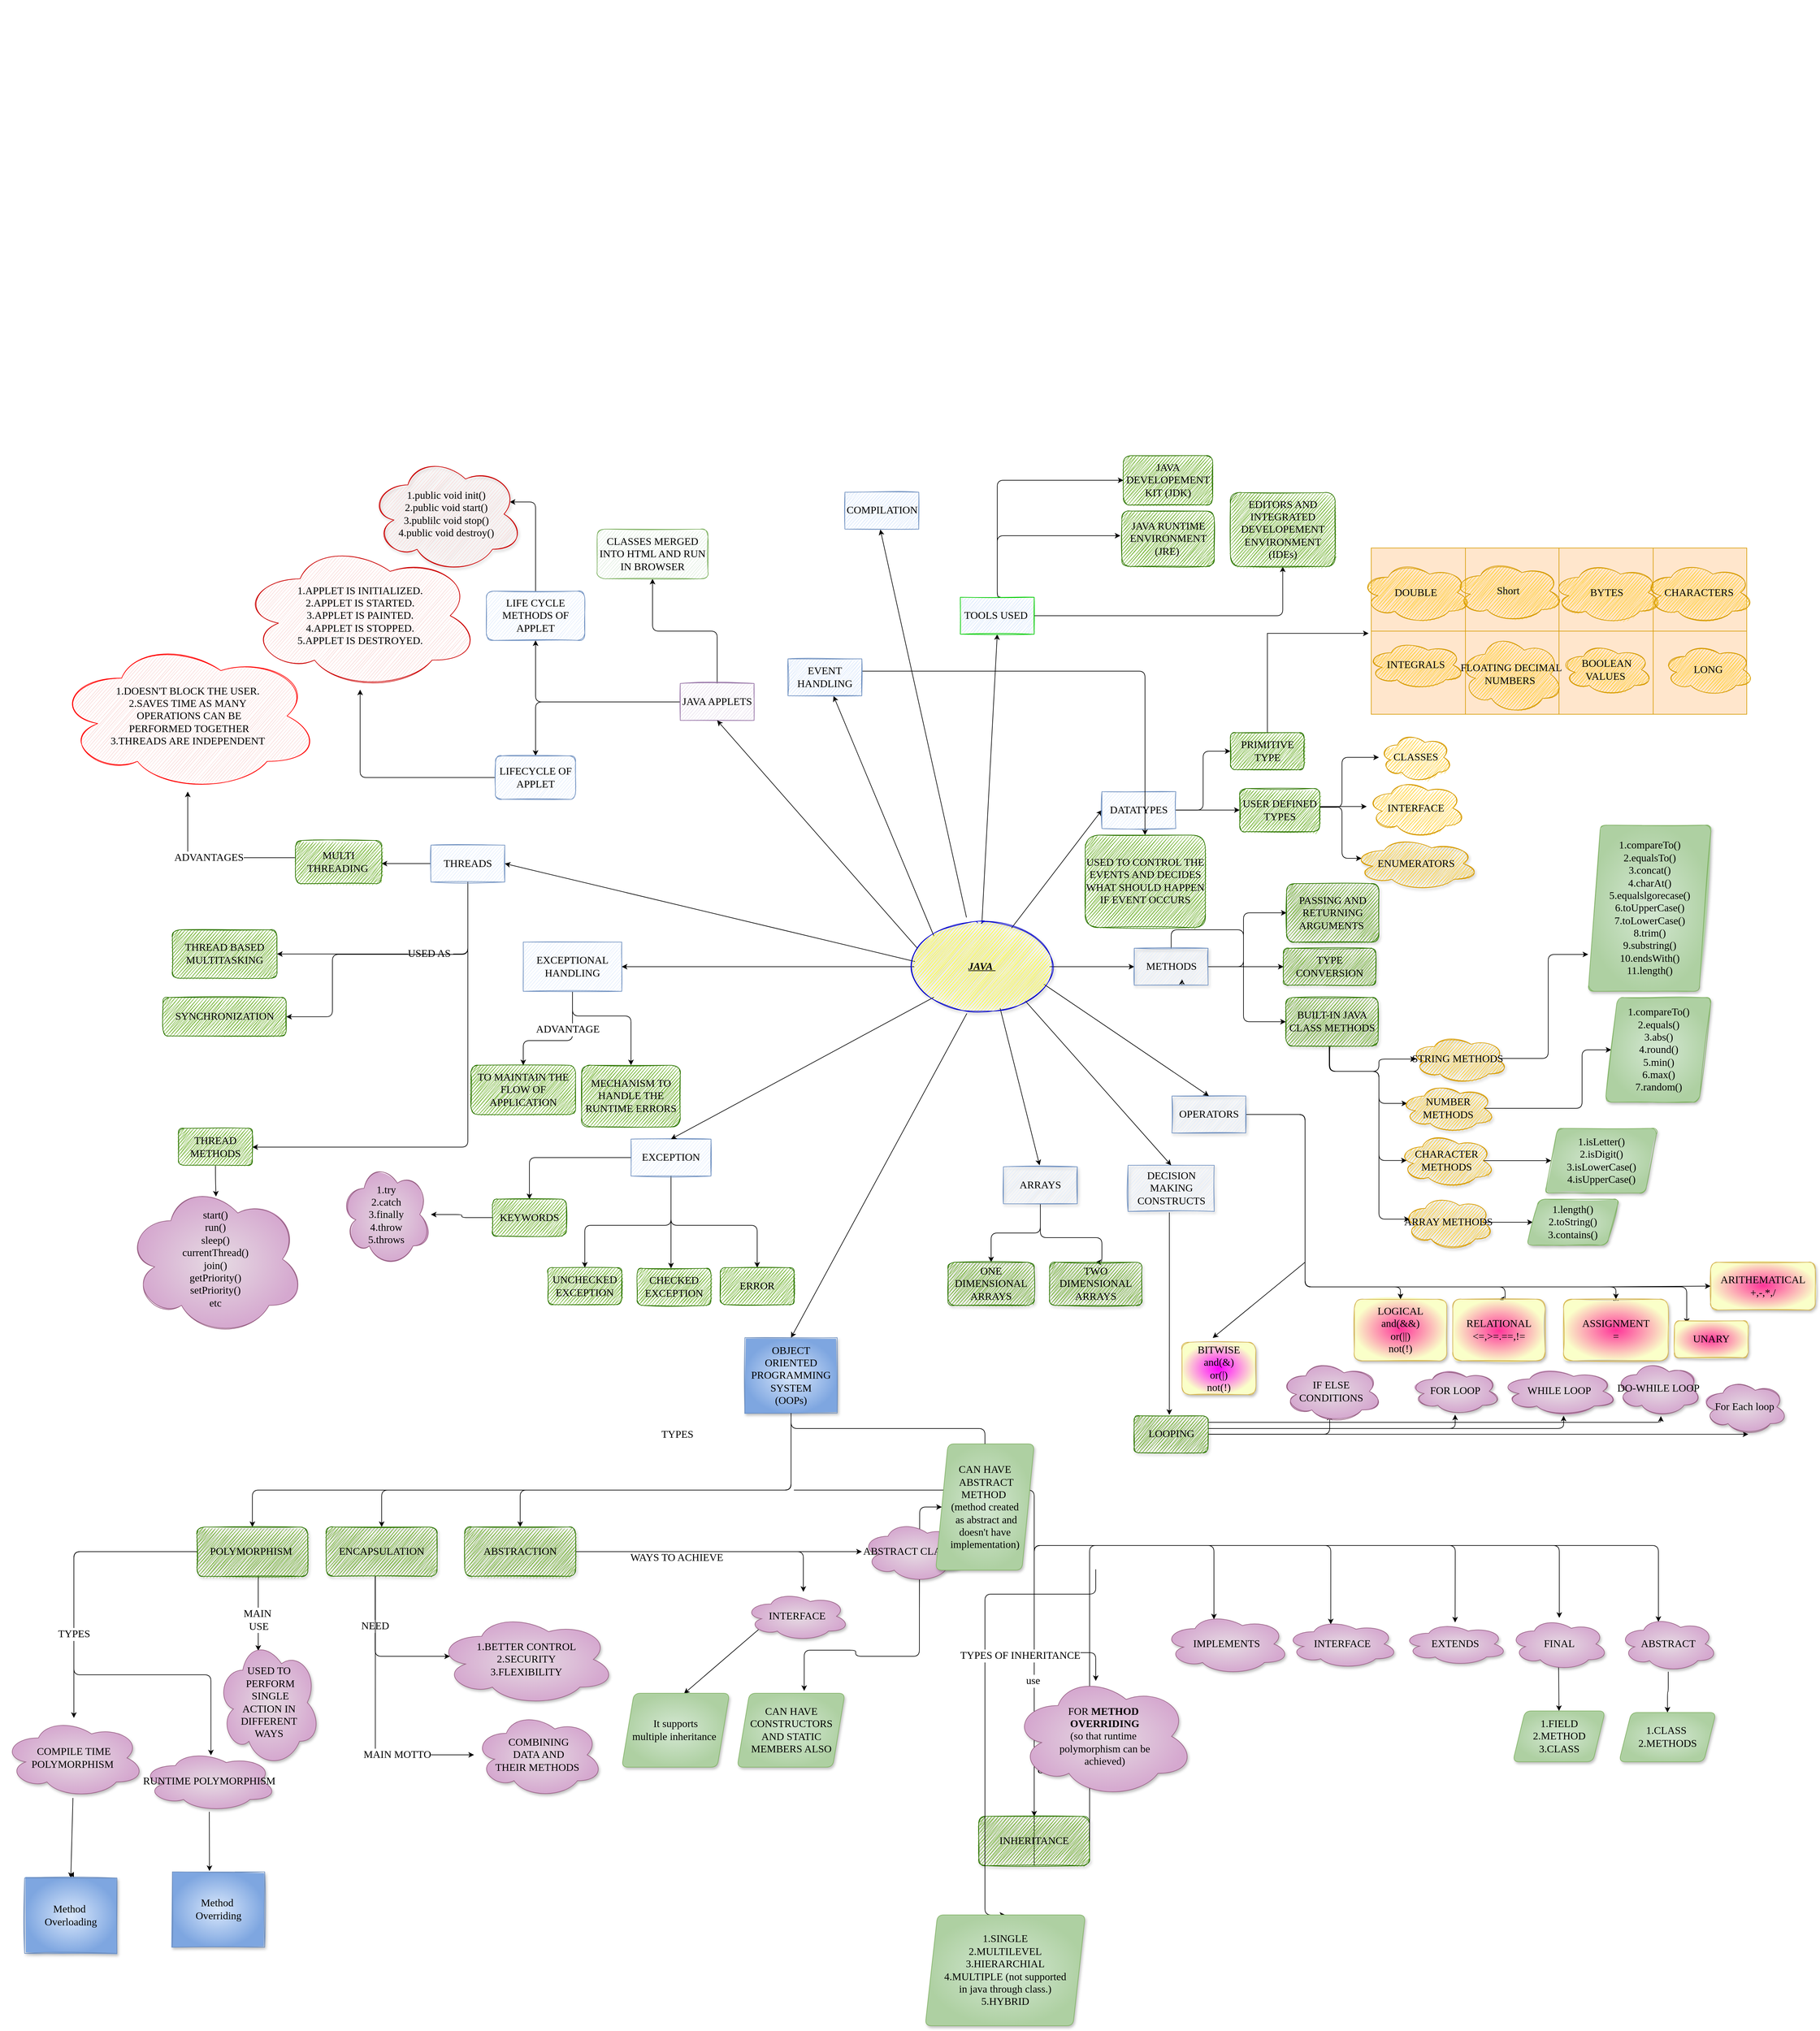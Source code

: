 <mxfile version="20.0.4" type="google"><diagram id="-QTuhtshjATdMN1OkTEv" name="Page-1"><mxGraphModel grid="1" page="1" gridSize="10" guides="1" tooltips="1" connect="1" arrows="1" fold="1" pageScale="1" pageWidth="850" pageHeight="1100" math="0" shadow="0"><root><mxCell id="0"/><mxCell id="1" parent="0"/><mxCell id="9zXFmauia_esh99Yx3AK-1" value="" style="orthogonalLoop=1;jettySize=auto;html=1;fontFamily=Comic Sans MS;fontSize=17;entryX=0.5;entryY=0;entryDx=0;entryDy=0;exitX=0.389;exitY=1.043;exitDx=0;exitDy=0;exitPerimeter=0;" edge="1" parent="1" source="9zXFmauia_esh99Yx3AK-3" target="9zXFmauia_esh99Yx3AK-91"><mxGeometry relative="1" as="geometry"><mxPoint x="1060" y="1040" as="targetPoint"/></mxGeometry></mxCell><mxCell id="9zXFmauia_esh99Yx3AK-2" style="rounded=1;orthogonalLoop=1;jettySize=auto;html=1;exitX=0;exitY=0;exitDx=0;exitDy=0;fontFamily=Comic Sans MS;fontSize=17;entryX=0.617;entryY=1.007;entryDx=0;entryDy=0;entryPerimeter=0;" edge="1" parent="1" source="9zXFmauia_esh99Yx3AK-3" target="9zXFmauia_esh99Yx3AK-182"><mxGeometry relative="1" as="geometry"><mxPoint x="690" y="180" as="targetPoint"/></mxGeometry></mxCell><mxCell id="9zXFmauia_esh99Yx3AK-4" value="" style="endArrow=classic;html=1;rounded=1;fontFamily=Comic Sans MS;fontSize=17;exitX=0.5;exitY=0;exitDx=0;exitDy=0;entryX=0.5;entryY=1;entryDx=0;entryDy=0;" edge="1" parent="1" source="9zXFmauia_esh99Yx3AK-3" target="9zXFmauia_esh99Yx3AK-8"><mxGeometry width="50" height="50" relative="1" as="geometry"><mxPoint x="1000" y="570" as="sourcePoint"/><mxPoint x="1220" y="350" as="targetPoint"/></mxGeometry></mxCell><mxCell id="9zXFmauia_esh99Yx3AK-5" style="edgeStyle=orthogonalEdgeStyle;rounded=1;orthogonalLoop=1;jettySize=auto;html=1;exitX=0.541;exitY=-0.003;exitDx=0;exitDy=0;fontFamily=Comic Sans MS;fontSize=17;entryX=0;entryY=0.5;entryDx=0;entryDy=0;exitPerimeter=0;" edge="1" parent="1" source="9zXFmauia_esh99Yx3AK-8" target="9zXFmauia_esh99Yx3AK-9"><mxGeometry relative="1" as="geometry"><mxPoint x="1240" y="40" as="targetPoint"/><Array as="points"><mxPoint x="960" y="70"/><mxPoint x="960" y="-120"/></Array></mxGeometry></mxCell><mxCell id="9zXFmauia_esh99Yx3AK-6" style="edgeStyle=orthogonalEdgeStyle;rounded=1;orthogonalLoop=1;jettySize=auto;html=1;fontFamily=Comic Sans MS;fontSize=17;exitX=0.541;exitY=-0.008;exitDx=0;exitDy=0;exitPerimeter=0;" edge="1" parent="1" source="9zXFmauia_esh99Yx3AK-8"><mxGeometry relative="1" as="geometry"><mxPoint x="1160" y="-30" as="targetPoint"/><mxPoint x="1240" y="290" as="sourcePoint"/><Array as="points"><mxPoint x="960" y="69"/><mxPoint x="960" y="-30"/></Array></mxGeometry></mxCell><mxCell id="9zXFmauia_esh99Yx3AK-7" style="edgeStyle=orthogonalEdgeStyle;rounded=1;orthogonalLoop=1;jettySize=auto;html=1;exitX=1;exitY=0.5;exitDx=0;exitDy=0;fontFamily=Comic Sans MS;fontSize=17;entryX=0.5;entryY=1;entryDx=0;entryDy=0;" edge="1" parent="1" source="9zXFmauia_esh99Yx3AK-8" target="9zXFmauia_esh99Yx3AK-11"><mxGeometry relative="1" as="geometry"><Array as="points"><mxPoint x="1424" y="100"/></Array></mxGeometry></mxCell><mxCell id="9zXFmauia_esh99Yx3AK-8" value="TOOLS USED&amp;nbsp;" style="rounded=0;whiteSpace=wrap;html=1;sketch=1;fontFamily=Comic Sans MS;fontSize=17;gradientDirection=radial;fillColor=#dae8fc;gradientColor=#7ea6e0;strokeColor=#00CC00;labelBackgroundColor=none;labelBorderColor=none;fillStyle=zigzag;" vertex="1" parent="1"><mxGeometry x="900" y="70" width="120" height="60" as="geometry"/></mxCell><mxCell id="9zXFmauia_esh99Yx3AK-9" value="JAVA DEVELOPEMENT KIT (JDK)" style="rounded=1;whiteSpace=wrap;html=1;sketch=1;fontFamily=Comic Sans MS;fontSize=17;gradientDirection=radial;fillColor=#60a917;strokeColor=#2D7600;fontColor=#000000;fillStyle=zigzag;" vertex="1" parent="1"><mxGeometry x="1165" y="-160" width="145" height="80" as="geometry"/></mxCell><mxCell id="9zXFmauia_esh99Yx3AK-10" value="JAVA RUNTIME ENVIRONMENT (JRE)&amp;nbsp;" style="rounded=1;whiteSpace=wrap;html=1;sketch=1;fontFamily=Comic Sans MS;fontSize=17;gradientDirection=radial;fillColor=#60a917;gradientColor=#FAFFC9;strokeColor=#2D7600;fontColor=#000000;fillStyle=zigzag;" vertex="1" parent="1"><mxGeometry x="1162.5" y="-70" width="150" height="90" as="geometry"/></mxCell><mxCell id="9zXFmauia_esh99Yx3AK-11" value="EDITORS AND INTEGRATED DEVELOPEMENT ENVIRONMENT (IDEs)" style="rounded=1;whiteSpace=wrap;html=1;sketch=1;fontFamily=Comic Sans MS;fontSize=17;gradientDirection=radial;glass=0;shadow=0;fillColor=#60a917;gradientColor=#FAFFC9;strokeColor=#2D7600;fontColor=#000000;fillStyle=zigzag;" vertex="1" parent="1"><mxGeometry x="1338.75" y="-100" width="170" height="120" as="geometry"/></mxCell><mxCell id="9zXFmauia_esh99Yx3AK-12" value="" style="endArrow=classic;html=1;rounded=1;fontFamily=Comic Sans MS;fontSize=17;entryX=0;entryY=0.5;entryDx=0;entryDy=0;" edge="1" parent="1" source="9zXFmauia_esh99Yx3AK-3" target="9zXFmauia_esh99Yx3AK-14"><mxGeometry width="50" height="50" relative="1" as="geometry"><mxPoint x="1060" y="670" as="sourcePoint"/><mxPoint x="1240" y="440" as="targetPoint"/></mxGeometry></mxCell><mxCell id="9zXFmauia_esh99Yx3AK-13" style="edgeStyle=elbowEdgeStyle;rounded=1;orthogonalLoop=1;jettySize=auto;html=1;fontFamily=Comic Sans MS;fontSize=17;entryX=0;entryY=0.5;entryDx=0;entryDy=0;exitX=1;exitY=0.5;exitDx=0;exitDy=0;" edge="1" parent="1" source="9zXFmauia_esh99Yx3AK-14" target="9zXFmauia_esh99Yx3AK-30"><mxGeometry relative="1" as="geometry"><mxPoint x="1400" y="526" as="targetPoint"/><mxPoint x="1500" y="290" as="sourcePoint"/><Array as="points"><mxPoint x="1300" y="410"/><mxPoint x="1400" y="300"/><mxPoint x="1400" y="530"/><mxPoint x="1400" y="460"/></Array></mxGeometry></mxCell><mxCell id="9zXFmauia_esh99Yx3AK-14" value="DATATYPES" style="rounded=0;whiteSpace=wrap;html=1;sketch=1;fontFamily=Comic Sans MS;fontSize=17;gradientDirection=radial;fillColor=#dae8fc;strokeColor=#6c8ebf;labelBackgroundColor=none;labelBorderColor=none;" vertex="1" parent="1"><mxGeometry x="1130" y="385.62" width="120" height="60" as="geometry"/></mxCell><mxCell id="9zXFmauia_esh99Yx3AK-15" value="" style="endArrow=classic;html=1;rounded=1;fontFamily=Comic Sans MS;fontSize=17;exitX=1;exitY=0.5;exitDx=0;exitDy=0;entryX=0;entryY=0.5;entryDx=0;entryDy=0;edgeStyle=orthogonalEdgeStyle;" edge="1" parent="1" source="9zXFmauia_esh99Yx3AK-14" target="9zXFmauia_esh99Yx3AK-20"><mxGeometry width="50" height="50" relative="1" as="geometry"><mxPoint x="1240" y="580" as="sourcePoint"/><mxPoint x="1510" y="360" as="targetPoint"/></mxGeometry></mxCell><mxCell id="pqpq0vgXlb1OpSgdpADl-26" style="edgeStyle=orthogonalEdgeStyle;rounded=0;orthogonalLoop=1;jettySize=auto;html=1;entryX=-0.007;entryY=0.027;entryDx=0;entryDy=0;entryPerimeter=0;" edge="1" parent="1" source="9zXFmauia_esh99Yx3AK-20" target="pqpq0vgXlb1OpSgdpADl-13"><mxGeometry relative="1" as="geometry"/></mxCell><mxCell id="9zXFmauia_esh99Yx3AK-20" value="PRIMITIVE TYPE" style="rounded=1;whiteSpace=wrap;html=1;sketch=1;fontFamily=Comic Sans MS;fontSize=17;gradientDirection=radial;fillColor=#60a917;gradientColor=#FAFFC9;strokeColor=#2D7600;fontColor=#000000;fillStyle=zigzag;" vertex="1" parent="1"><mxGeometry x="1338.75" y="290" width="120" height="60" as="geometry"/></mxCell><mxCell id="9zXFmauia_esh99Yx3AK-21" value="" style="edgeStyle=orthogonalEdgeStyle;rounded=1;orthogonalLoop=1;jettySize=auto;html=1;fontFamily=Comic Sans MS;fontSize=17;exitX=0.996;exitY=0.435;exitDx=0;exitDy=0;exitPerimeter=0;" edge="1" parent="1" source="9zXFmauia_esh99Yx3AK-30" target="9zXFmauia_esh99Yx3AK-27"><mxGeometry relative="1" as="geometry"><mxPoint x="1460" y="560" as="sourcePoint"/><Array as="points"><mxPoint x="1520" y="411"/><mxPoint x="1520" y="330"/></Array></mxGeometry></mxCell><mxCell id="9zXFmauia_esh99Yx3AK-22" value="" style="edgeStyle=orthogonalEdgeStyle;rounded=1;orthogonalLoop=1;jettySize=auto;html=1;fontFamily=Comic Sans MS;fontSize=17;exitX=0.999;exitY=0.418;exitDx=0;exitDy=0;exitPerimeter=0;" edge="1" parent="1" source="9zXFmauia_esh99Yx3AK-30" target="9zXFmauia_esh99Yx3AK-28"><mxGeometry relative="1" as="geometry"><Array as="points"><mxPoint x="1540" y="410"/><mxPoint x="1540" y="410"/></Array><mxPoint x="1490" y="290" as="sourcePoint"/></mxGeometry></mxCell><mxCell id="9zXFmauia_esh99Yx3AK-27" value="CLASSES" style="ellipse;shape=cloud;whiteSpace=wrap;html=1;fontSize=17;fontFamily=Comic Sans MS;rounded=0;sketch=1;gradientDirection=radial;fillColor=#ffcd28;gradientColor=#ffa500;strokeColor=#d79b00;fillStyle=zigzag;" vertex="1" parent="1"><mxGeometry x="1580" y="290" width="120" height="80" as="geometry"/></mxCell><mxCell id="9zXFmauia_esh99Yx3AK-28" value="INTERFACE" style="ellipse;shape=cloud;whiteSpace=wrap;html=1;fontSize=17;fontFamily=Comic Sans MS;rounded=0;sketch=1;gradientDirection=radial;horizontal=1;strokeWidth=1;fillColor=#ffcd28;gradientColor=#ffa500;strokeColor=#d79b00;fillStyle=zigzag;" vertex="1" parent="1"><mxGeometry x="1560" y="365" width="160" height="95" as="geometry"/></mxCell><mxCell id="9zXFmauia_esh99Yx3AK-29" value="" style="edgeStyle=elbowEdgeStyle;rounded=1;orthogonalLoop=1;jettySize=auto;html=1;fontFamily=Comic Sans MS;fontSize=17;exitX=1.005;exitY=0.423;exitDx=0;exitDy=0;exitPerimeter=0;entryX=0.07;entryY=0.4;entryDx=0;entryDy=0;entryPerimeter=0;" edge="1" parent="1" source="9zXFmauia_esh99Yx3AK-30" target="9zXFmauia_esh99Yx3AK-31"><mxGeometry relative="1" as="geometry"><Array as="points"><mxPoint x="1520" y="480"/></Array></mxGeometry></mxCell><mxCell id="9zXFmauia_esh99Yx3AK-30" value="USER DEFINED TYPES" style="rounded=1;whiteSpace=wrap;html=1;fontFamily=Comic Sans MS;fontSize=17;sketch=1;fillColor=#60a917;gradientColor=#FAFFC9;strokeColor=#2D7600;gradientDirection=radial;fontColor=#000000;fillStyle=zigzag;" vertex="1" parent="1"><mxGeometry x="1353.75" y="380.62" width="130" height="70" as="geometry"/></mxCell><mxCell id="9zXFmauia_esh99Yx3AK-31" value="ENUMERATORS" style="ellipse;shape=cloud;whiteSpace=wrap;html=1;fontSize=17;fontFamily=Comic Sans MS;rounded=0;sketch=1;shadow=1;fillColor=#ffcd28;gradientColor=#ffa500;strokeColor=#d79b00;gradientDirection=radial;fillStyle=zigzag;" vertex="1" parent="1"><mxGeometry x="1537.5" y="460" width="205" height="85" as="geometry"/></mxCell><mxCell id="9zXFmauia_esh99Yx3AK-32" value="" style="endArrow=classic;html=1;rounded=1;fontFamily=Comic Sans MS;fontSize=17;exitX=1;exitY=0.5;exitDx=0;exitDy=0;entryX=0;entryY=0.5;entryDx=0;entryDy=0;" edge="1" parent="1" source="9zXFmauia_esh99Yx3AK-3" target="9zXFmauia_esh99Yx3AK-37"><mxGeometry width="50" height="50" relative="1" as="geometry"><mxPoint x="1130" y="695" as="sourcePoint"/><mxPoint x="1240" y="635.109" as="targetPoint"/></mxGeometry></mxCell><mxCell id="9zXFmauia_esh99Yx3AK-33" value="" style="edgeStyle=elbowEdgeStyle;rounded=1;orthogonalLoop=1;jettySize=auto;html=1;fontFamily=Comic Sans MS;fontSize=17;exitX=1;exitY=0.5;exitDx=0;exitDy=0;entryX=0;entryY=0.5;entryDx=0;entryDy=0;" edge="1" parent="1" source="9zXFmauia_esh99Yx3AK-37" target="9zXFmauia_esh99Yx3AK-34"><mxGeometry relative="1" as="geometry"><mxPoint x="1360" y="647.5" as="sourcePoint"/><Array as="points"><mxPoint x="1360" y="600"/></Array></mxGeometry></mxCell><mxCell id="9zXFmauia_esh99Yx3AK-34" value="PASSING AND RETURNING ARGUMENTS&amp;nbsp;" style="whiteSpace=wrap;html=1;fontSize=17;fontFamily=Comic Sans MS;rounded=1;strokeWidth=1;sketch=1;shadow=1;fillColor=#60a917;gradientColor=#FAFFC9;strokeColor=#2D7600;gradientDirection=radial;fontColor=#000000;fillStyle=zigzag;" vertex="1" parent="1"><mxGeometry x="1430" y="535" width="150" height="95" as="geometry"/></mxCell><mxCell id="9zXFmauia_esh99Yx3AK-35" value="" style="edgeStyle=elbowEdgeStyle;rounded=1;orthogonalLoop=1;jettySize=auto;html=1;fontFamily=Comic Sans MS;fontSize=17;entryX=0;entryY=0.5;entryDx=0;entryDy=0;exitX=1;exitY=0.5;exitDx=0;exitDy=0;" edge="1" parent="1" source="9zXFmauia_esh99Yx3AK-37" target="9zXFmauia_esh99Yx3AK-38"><mxGeometry relative="1" as="geometry"><mxPoint x="1300" y="750" as="targetPoint"/><Array as="points"><mxPoint x="1360" y="640"/><mxPoint x="1320" y="560"/></Array></mxGeometry></mxCell><mxCell id="9zXFmauia_esh99Yx3AK-36" value="" style="edgeStyle=orthogonalEdgeStyle;rounded=1;orthogonalLoop=1;jettySize=auto;html=1;fontFamily=Comic Sans MS;fontSize=17;entryX=0;entryY=0.5;entryDx=0;entryDy=0;" edge="1" parent="1" source="9zXFmauia_esh99Yx3AK-37" target="9zXFmauia_esh99Yx3AK-43"><mxGeometry relative="1" as="geometry"><mxPoint x="1410" y="900" as="targetPoint"/><Array as="points"><mxPoint x="1360" y="610"/><mxPoint x="1360" y="759"/></Array></mxGeometry></mxCell><mxCell id="9zXFmauia_esh99Yx3AK-185" style="edgeStyle=orthogonalEdgeStyle;rounded=0;orthogonalLoop=1;jettySize=auto;html=1;exitX=0.75;exitY=1;exitDx=0;exitDy=0;" edge="1" parent="1" source="9zXFmauia_esh99Yx3AK-37"><mxGeometry relative="1" as="geometry"><mxPoint x="1260" y="690" as="targetPoint"/></mxGeometry></mxCell><mxCell id="9zXFmauia_esh99Yx3AK-37" value="METHODS" style="rounded=0;whiteSpace=wrap;html=1;fontFamily=Comic Sans MS;fontSize=17;strokeWidth=1;sketch=1;shadow=1;fillColor=#dae8fc;strokeColor=#6c8ebf;gradientDirection=radial;labelBackgroundColor=none;labelBorderColor=none;" vertex="1" parent="1"><mxGeometry x="1182.5" y="640" width="120" height="60" as="geometry"/></mxCell><mxCell id="9zXFmauia_esh99Yx3AK-38" value="TYPE CONVERSION" style="rounded=1;whiteSpace=wrap;html=1;fontFamily=Comic Sans MS;fontSize=17;strokeWidth=1;sketch=1;shadow=1;fillColor=#60a917;gradientColor=#FAFFC9;strokeColor=#2D7600;gradientDirection=radial;fontColor=#000000;fillStyle=zigzag;" vertex="1" parent="1"><mxGeometry x="1425" y="640" width="150" height="60" as="geometry"/></mxCell><mxCell id="9zXFmauia_esh99Yx3AK-39" value="" style="edgeStyle=orthogonalEdgeStyle;rounded=1;orthogonalLoop=1;jettySize=auto;html=1;fontFamily=Comic Sans MS;fontSize=17;entryX=0.063;entryY=0.5;entryDx=0;entryDy=0;entryPerimeter=0;exitX=0.47;exitY=0.992;exitDx=0;exitDy=0;exitPerimeter=0;" edge="1" parent="1" source="9zXFmauia_esh99Yx3AK-43" target="9zXFmauia_esh99Yx3AK-84"><mxGeometry relative="1" as="geometry"><Array as="points"><mxPoint x="1499" y="801"/><mxPoint x="1500" y="801"/><mxPoint x="1500" y="840"/><mxPoint x="1580" y="840"/><mxPoint x="1580" y="820"/></Array></mxGeometry></mxCell><mxCell id="9zXFmauia_esh99Yx3AK-40" value="" style="edgeStyle=orthogonalEdgeStyle;rounded=1;orthogonalLoop=1;jettySize=auto;html=1;fontFamily=Comic Sans MS;fontSize=17;startArrow=none;exitX=0.5;exitY=1;exitDx=0;exitDy=0;entryX=0.07;entryY=0.4;entryDx=0;entryDy=0;entryPerimeter=0;" edge="1" parent="1" source="9zXFmauia_esh99Yx3AK-43" target="9zXFmauia_esh99Yx3AK-46"><mxGeometry relative="1" as="geometry"><Array as="points"><mxPoint x="1500" y="799"/><mxPoint x="1500" y="840"/><mxPoint x="1580" y="840"/><mxPoint x="1580" y="892"/></Array></mxGeometry></mxCell><mxCell id="9zXFmauia_esh99Yx3AK-41" value="" style="edgeStyle=orthogonalEdgeStyle;rounded=1;orthogonalLoop=1;jettySize=auto;html=1;fontFamily=Comic Sans MS;fontSize=17;entryX=0.088;entryY=0.497;entryDx=0;entryDy=0;entryPerimeter=0;exitX=0.465;exitY=0.994;exitDx=0;exitDy=0;exitPerimeter=0;" edge="1" parent="1" source="9zXFmauia_esh99Yx3AK-43" target="9zXFmauia_esh99Yx3AK-48"><mxGeometry relative="1" as="geometry"><Array as="points"><mxPoint x="1499" y="800"/><mxPoint x="1500" y="800"/><mxPoint x="1500" y="840"/><mxPoint x="1580" y="840"/><mxPoint x="1580" y="985"/></Array></mxGeometry></mxCell><mxCell id="9zXFmauia_esh99Yx3AK-42" value="" style="edgeStyle=orthogonalEdgeStyle;rounded=1;orthogonalLoop=1;jettySize=auto;html=1;fontFamily=Comic Sans MS;fontSize=17;entryX=0.076;entryY=0.444;entryDx=0;entryDy=0;entryPerimeter=0;exitX=0.47;exitY=1.001;exitDx=0;exitDy=0;exitPerimeter=0;" edge="1" parent="1" source="9zXFmauia_esh99Yx3AK-43" target="9zXFmauia_esh99Yx3AK-50"><mxGeometry relative="1" as="geometry"><Array as="points"><mxPoint x="1499" y="840"/><mxPoint x="1580" y="840"/><mxPoint x="1580" y="1080"/></Array></mxGeometry></mxCell><mxCell id="9zXFmauia_esh99Yx3AK-43" value="BUILT-IN JAVA CLASS METHODS" style="rounded=1;whiteSpace=wrap;html=1;fontFamily=Comic Sans MS;fontSize=17;strokeWidth=1;sketch=1;shadow=1;fillColor=#60a917;gradientColor=#FAFFC9;strokeColor=#2D7600;gradientDirection=radial;fontColor=#000000;fillStyle=zigzag;" vertex="1" parent="1"><mxGeometry x="1428.75" y="720" width="150" height="78.75" as="geometry"/></mxCell><mxCell id="9zXFmauia_esh99Yx3AK-44" value="" style="edgeStyle=orthogonalEdgeStyle;rounded=1;orthogonalLoop=1;jettySize=auto;html=1;fontFamily=Comic Sans MS;fontSize=17;entryX=0;entryY=0.778;entryDx=0;entryDy=0;entryPerimeter=0;exitX=0.91;exitY=0.488;exitDx=0;exitDy=0;exitPerimeter=0;" edge="1" parent="1" source="9zXFmauia_esh99Yx3AK-84" target="9zXFmauia_esh99Yx3AK-51"><mxGeometry relative="1" as="geometry"><mxPoint x="1870" y="640" as="targetPoint"/></mxGeometry></mxCell><mxCell id="9zXFmauia_esh99Yx3AK-45" value="" style="edgeStyle=orthogonalEdgeStyle;rounded=1;orthogonalLoop=1;jettySize=auto;html=1;fontFamily=Comic Sans MS;fontSize=17;exitX=0.875;exitY=0.5;exitDx=0;exitDy=0;exitPerimeter=0;" edge="1" parent="1" source="9zXFmauia_esh99Yx3AK-46" target="9zXFmauia_esh99Yx3AK-52"><mxGeometry relative="1" as="geometry"><Array as="points"><mxPoint x="1910" y="900"/><mxPoint x="1910" y="805"/></Array></mxGeometry></mxCell><mxCell id="9zXFmauia_esh99Yx3AK-46" value="NUMBER METHODS" style="ellipse;shape=cloud;whiteSpace=wrap;html=1;fontSize=17;fontFamily=Comic Sans MS;rounded=0;strokeWidth=1;sketch=1;shadow=1;fillColor=#ffcd28;gradientColor=#ffa500;strokeColor=#d79b00;gradientDirection=radial;fillStyle=zigzag;" vertex="1" parent="1"><mxGeometry x="1615" y="860" width="155" height="80" as="geometry"/></mxCell><mxCell id="9zXFmauia_esh99Yx3AK-47" value="" style="edgeStyle=orthogonalEdgeStyle;rounded=1;orthogonalLoop=1;jettySize=auto;html=1;fontFamily=Comic Sans MS;fontSize=17;exitX=0.875;exitY=0.5;exitDx=0;exitDy=0;exitPerimeter=0;" edge="1" parent="1" source="9zXFmauia_esh99Yx3AK-48" target="9zXFmauia_esh99Yx3AK-53"><mxGeometry relative="1" as="geometry"/></mxCell><mxCell id="9zXFmauia_esh99Yx3AK-48" value="CHARACTER METHODS" style="ellipse;shape=cloud;whiteSpace=wrap;html=1;fontSize=17;fontFamily=Comic Sans MS;rounded=0;strokeWidth=1;sketch=1;shadow=1;fillColor=#ffcd28;gradientColor=#ffa500;strokeColor=#d79b00;gradientDirection=radial;fillStyle=zigzag;" vertex="1" parent="1"><mxGeometry x="1611.25" y="940" width="157.5" height="90" as="geometry"/></mxCell><mxCell id="9zXFmauia_esh99Yx3AK-49" value="" style="edgeStyle=orthogonalEdgeStyle;rounded=1;orthogonalLoop=1;jettySize=auto;html=1;fontFamily=Comic Sans MS;fontSize=17;exitX=0.875;exitY=0.5;exitDx=0;exitDy=0;exitPerimeter=0;" edge="1" parent="1" source="9zXFmauia_esh99Yx3AK-50" target="9zXFmauia_esh99Yx3AK-54"><mxGeometry relative="1" as="geometry"/></mxCell><mxCell id="9zXFmauia_esh99Yx3AK-50" value="ARRAY METHODS" style="ellipse;shape=cloud;whiteSpace=wrap;html=1;fontSize=17;fontFamily=Comic Sans MS;rounded=0;strokeWidth=1;sketch=1;shadow=1;fillColor=#ffcd28;gradientColor=#ffa500;strokeColor=#d79b00;gradientDirection=radial;fillStyle=zigzag;" vertex="1" parent="1"><mxGeometry x="1618.75" y="1040" width="147.5" height="90" as="geometry"/></mxCell><mxCell id="9zXFmauia_esh99Yx3AK-51" value="1.compareTo()&lt;br&gt;2.equalsTo()&lt;br&gt;3.concat()&lt;br&gt;4.charAt()&lt;br&gt;5.equalslgorecase()&lt;br&gt;6.toUpperCase()&lt;br&gt;7.toLowerCase()&lt;br&gt;8.trim()&lt;br&gt;9.substring()&lt;br&gt;10.endsWith()&lt;br&gt;11.length()" style="shape=parallelogram;perimeter=parallelogramPerimeter;whiteSpace=wrap;html=1;fixedSize=1;fontSize=17;fontFamily=Comic Sans MS;rounded=1;strokeWidth=1;sketch=1;shadow=1;fillColor=#d5e8d4;gradientColor=#AED0A2;strokeColor=#82b366;gradientDirection=radial;" vertex="1" parent="1"><mxGeometry x="1920" y="440" width="200" height="270" as="geometry"/></mxCell><mxCell id="9zXFmauia_esh99Yx3AK-52" value="1.compareTo()&lt;br&gt;2.equals()&lt;br&gt;3.abs()&lt;br&gt;4.round()&lt;br&gt;5.min()&lt;br&gt;6.max()&lt;br&gt;7.random()" style="shape=parallelogram;perimeter=parallelogramPerimeter;whiteSpace=wrap;html=1;fixedSize=1;fontSize=17;fontFamily=Comic Sans MS;rounded=1;strokeWidth=1;sketch=1;shadow=1;fillColor=#d5e8d4;gradientColor=#AED0A2;strokeColor=#82b366;gradientDirection=radial;" vertex="1" parent="1"><mxGeometry x="1947.5" y="720" width="172.5" height="170" as="geometry"/></mxCell><mxCell id="9zXFmauia_esh99Yx3AK-53" value="1.isLetter()&lt;br&gt;2.isDigit()&lt;br&gt;3.isLowerCase()&lt;br&gt;4.isUpperCase()" style="shape=parallelogram;perimeter=parallelogramPerimeter;whiteSpace=wrap;html=1;fixedSize=1;fontSize=17;fontFamily=Comic Sans MS;rounded=1;strokeWidth=1;sketch=1;shadow=1;fillColor=#d5e8d4;gradientColor=#AED0A2;strokeColor=#82b366;gradientDirection=radial;" vertex="1" parent="1"><mxGeometry x="1850" y="932.5" width="182.5" height="105" as="geometry"/></mxCell><mxCell id="9zXFmauia_esh99Yx3AK-54" value="1.length()&lt;br&gt;2.toString()&lt;br&gt;3.contains()" style="shape=parallelogram;perimeter=parallelogramPerimeter;whiteSpace=wrap;html=1;fixedSize=1;fontSize=17;fontFamily=Comic Sans MS;rounded=1;strokeWidth=1;sketch=1;shadow=1;fillColor=#d5e8d4;gradientColor=#AED0A2;strokeColor=#82b366;gradientDirection=radial;" vertex="1" parent="1"><mxGeometry x="1820" y="1047.5" width="150" height="75" as="geometry"/></mxCell><mxCell id="9zXFmauia_esh99Yx3AK-55" value="" style="edgeStyle=orthogonalEdgeStyle;rounded=1;orthogonalLoop=1;jettySize=auto;html=1;fontFamily=Comic Sans MS;fontSize=17;entryX=0.5;entryY=0;entryDx=0;entryDy=0;" edge="1" parent="1" source="9zXFmauia_esh99Yx3AK-58" target="9zXFmauia_esh99Yx3AK-61"><mxGeometry relative="1" as="geometry"><mxPoint x="1300" y="1265" as="targetPoint"/><Array as="points"><mxPoint x="1460" y="910"/><mxPoint x="1460" y="1190"/><mxPoint x="1965" y="1190"/></Array></mxGeometry></mxCell><mxCell id="9zXFmauia_esh99Yx3AK-56" value="" style="edgeStyle=orthogonalEdgeStyle;rounded=1;orthogonalLoop=1;jettySize=auto;html=1;fontFamily=Comic Sans MS;fontSize=17;entryX=0.5;entryY=0;entryDx=0;entryDy=0;" edge="1" parent="1" source="9zXFmauia_esh99Yx3AK-58" target="9zXFmauia_esh99Yx3AK-62"><mxGeometry relative="1" as="geometry"><mxPoint x="1660" y="1380" as="targetPoint"/><Array as="points"><mxPoint x="1460" y="910"/><mxPoint x="1460" y="1190"/><mxPoint x="1785" y="1190"/></Array></mxGeometry></mxCell><mxCell id="9zXFmauia_esh99Yx3AK-57" value="" style="edgeStyle=orthogonalEdgeStyle;rounded=1;orthogonalLoop=1;jettySize=auto;html=1;fontFamily=Comic Sans MS;fontSize=17;entryX=0.167;entryY=0.083;entryDx=0;entryDy=0;entryPerimeter=0;exitX=1;exitY=0.5;exitDx=0;exitDy=0;" edge="1" parent="1" source="9zXFmauia_esh99Yx3AK-58" target="9zXFmauia_esh99Yx3AK-65"><mxGeometry relative="1" as="geometry"><mxPoint x="2080" y="1240" as="targetPoint"/><Array as="points"><mxPoint x="1460" y="910"/><mxPoint x="1460" y="1190"/><mxPoint x="2080" y="1190"/></Array></mxGeometry></mxCell><mxCell id="9zXFmauia_esh99Yx3AK-58" value="OPERATORS" style="rounded=0;whiteSpace=wrap;html=1;fontFamily=Comic Sans MS;fontSize=17;strokeWidth=1;sketch=1;shadow=1;fillColor=#dae8fc;strokeColor=#6c8ebf;gradientDirection=radial;labelBackgroundColor=none;labelBorderColor=none;" vertex="1" parent="1"><mxGeometry x="1243.75" y="880" width="120" height="60" as="geometry"/></mxCell><mxCell id="9zXFmauia_esh99Yx3AK-59" value="" style="endArrow=classic;html=1;rounded=1;fontFamily=Comic Sans MS;fontSize=17;exitX=0.958;exitY=0.703;exitDx=0;exitDy=0;entryX=0.5;entryY=0;entryDx=0;entryDy=0;exitPerimeter=0;" edge="1" parent="1" source="9zXFmauia_esh99Yx3AK-3" target="9zXFmauia_esh99Yx3AK-58"><mxGeometry width="50" height="50" relative="1" as="geometry"><mxPoint x="1070" y="820" as="sourcePoint"/><mxPoint x="1270" y="990" as="targetPoint"/><Array as="points"/></mxGeometry></mxCell><mxCell id="9zXFmauia_esh99Yx3AK-60" value="ARITHEMATICAL&lt;br&gt;+,-,*,/" style="rounded=1;whiteSpace=wrap;html=1;fontFamily=Comic Sans MS;fontSize=17;strokeWidth=1;sketch=1;shadow=1;fillColor=#FF3399;gradientColor=#FAFFC9;strokeColor=#d6b656;gradientDirection=radial;" vertex="1" parent="1"><mxGeometry x="2118.75" y="1150" width="170" height="77.5" as="geometry"/></mxCell><mxCell id="9zXFmauia_esh99Yx3AK-198" style="edgeStyle=orthogonalEdgeStyle;curved=1;rounded=0;orthogonalLoop=1;jettySize=auto;html=1;exitX=0.5;exitY=0;exitDx=0;exitDy=0;" edge="1" parent="1" source="9zXFmauia_esh99Yx3AK-61"><mxGeometry relative="1" as="geometry"><mxPoint x="1964.636" y="1220" as="targetPoint"/></mxGeometry></mxCell><mxCell id="9zXFmauia_esh99Yx3AK-61" value="ASSIGNMENT&lt;br&gt;=" style="rounded=1;whiteSpace=wrap;html=1;fontFamily=Comic Sans MS;fontSize=17;strokeWidth=1;sketch=1;shadow=1;fillColor=#FF3399;gradientColor=#FAFFC9;strokeColor=#d6b656;gradientDirection=radial;" vertex="1" parent="1"><mxGeometry x="1880" y="1210" width="170" height="100" as="geometry"/></mxCell><mxCell id="9zXFmauia_esh99Yx3AK-62" value="RELATIONAL&lt;br&gt;&amp;lt;=,&amp;gt;=.==,!=" style="rounded=1;whiteSpace=wrap;html=1;fontFamily=Comic Sans MS;fontSize=17;strokeWidth=1;sketch=1;shadow=1;fillColor=#FF3399;gradientColor=#FAFFC9;strokeColor=#d6b656;gradientDirection=radial;" vertex="1" parent="1"><mxGeometry x="1700" y="1210" width="150" height="100" as="geometry"/></mxCell><mxCell id="9zXFmauia_esh99Yx3AK-63" value="LOGICAL&lt;br&gt;and(&amp;amp;&amp;amp;)&lt;br&gt;or(||)&lt;br&gt;not(!)" style="rounded=1;whiteSpace=wrap;html=1;fontFamily=Comic Sans MS;fontSize=17;strokeWidth=1;sketch=1;shadow=1;fillColor=#FF3399;gradientColor=#FAFFC9;strokeColor=#d6b656;gradientDirection=radial;" vertex="1" parent="1"><mxGeometry x="1540" y="1210" width="150" height="100" as="geometry"/></mxCell><mxCell id="9zXFmauia_esh99Yx3AK-64" value="" style="endArrow=classic;html=1;rounded=1;fontFamily=Comic Sans MS;fontSize=17;entryX=0;entryY=0.5;entryDx=0;entryDy=0;" edge="1" parent="1" target="9zXFmauia_esh99Yx3AK-60"><mxGeometry width="50" height="50" relative="1" as="geometry"><mxPoint x="1940" y="1190" as="sourcePoint"/><mxPoint x="2090" y="1120" as="targetPoint"/></mxGeometry></mxCell><mxCell id="9zXFmauia_esh99Yx3AK-65" value="UNARY" style="rounded=1;whiteSpace=wrap;html=1;fontFamily=Comic Sans MS;fontSize=17;strokeWidth=1;sketch=1;shadow=1;fillColor=#FF3399;gradientColor=#FAFFC9;strokeColor=#d6b656;gradientDirection=radial;" vertex="1" parent="1"><mxGeometry x="2060" y="1245" width="120" height="60" as="geometry"/></mxCell><mxCell id="9zXFmauia_esh99Yx3AK-66" value="BITWISE&lt;br&gt;and(&amp;amp;)&lt;br&gt;or(|)&lt;br&gt;not(!)" style="rounded=1;whiteSpace=wrap;html=1;fontFamily=Comic Sans MS;fontSize=17;strokeWidth=1;sketch=1;shadow=1;fillColor=#FF00FF;gradientColor=#FAFFC9;strokeColor=#d6b656;gradientDirection=radial;" vertex="1" parent="1"><mxGeometry x="1260" y="1280" width="120" height="85" as="geometry"/></mxCell><mxCell id="9zXFmauia_esh99Yx3AK-67" value="" style="edgeStyle=orthogonalEdgeStyle;rounded=1;orthogonalLoop=1;jettySize=auto;html=1;fontFamily=Comic Sans MS;fontSize=17;entryX=0.5;entryY=1;entryDx=0;entryDy=0;exitX=1;exitY=0.5;exitDx=0;exitDy=0;" edge="1" parent="1" source="9zXFmauia_esh99Yx3AK-74"><mxGeometry relative="1" as="geometry"><mxPoint x="1500" y="1397.5" as="targetPoint"/><Array as="points"><mxPoint x="1500" y="1429"/></Array></mxGeometry></mxCell><mxCell id="9zXFmauia_esh99Yx3AK-68" value="" style="edgeStyle=orthogonalEdgeStyle;rounded=1;orthogonalLoop=1;jettySize=auto;html=1;fontFamily=Comic Sans MS;fontSize=17;exitX=0.479;exitY=1.022;exitDx=0;exitDy=0;exitPerimeter=0;entryX=0.475;entryY=-0.026;entryDx=0;entryDy=0;entryPerimeter=0;" edge="1" parent="1" source="9zXFmauia_esh99Yx3AK-69" target="9zXFmauia_esh99Yx3AK-74"><mxGeometry relative="1" as="geometry"><mxPoint x="1260" y="1370" as="targetPoint"/><Array as="points"/><mxPoint x="1240" y="1080" as="sourcePoint"/></mxGeometry></mxCell><mxCell id="9zXFmauia_esh99Yx3AK-69" value="DECISION MAKING CONSTRUCTS" style="rounded=0;whiteSpace=wrap;html=1;fontFamily=Comic Sans MS;fontSize=17;strokeWidth=1;sketch=1;shadow=1;fillColor=#dae8fc;strokeColor=#6c8ebf;gradientDirection=radial;labelBackgroundColor=none;labelBorderColor=none;" vertex="1" parent="1"><mxGeometry x="1172.5" y="992.5" width="140" height="75" as="geometry"/></mxCell><mxCell id="9zXFmauia_esh99Yx3AK-70" value="" style="endArrow=classic;html=1;rounded=1;fontFamily=Comic Sans MS;fontSize=17;exitX=0.821;exitY=0.898;exitDx=0;exitDy=0;exitPerimeter=0;entryX=0.5;entryY=0;entryDx=0;entryDy=0;" edge="1" parent="1" source="9zXFmauia_esh99Yx3AK-3" target="9zXFmauia_esh99Yx3AK-69"><mxGeometry width="50" height="50" relative="1" as="geometry"><mxPoint x="1010" y="920" as="sourcePoint"/><mxPoint x="1060" y="870" as="targetPoint"/><Array as="points"/></mxGeometry></mxCell><mxCell id="9zXFmauia_esh99Yx3AK-71" value="" style="edgeStyle=orthogonalEdgeStyle;rounded=1;orthogonalLoop=1;jettySize=auto;html=1;fontFamily=Comic Sans MS;fontSize=17;" edge="1" parent="1" source="9zXFmauia_esh99Yx3AK-74" target="9zXFmauia_esh99Yx3AK-75"><mxGeometry relative="1" as="geometry"><Array as="points"><mxPoint x="1704" y="1420"/></Array></mxGeometry></mxCell><mxCell id="9zXFmauia_esh99Yx3AK-72" value="" style="edgeStyle=orthogonalEdgeStyle;rounded=1;orthogonalLoop=1;jettySize=auto;html=1;fontFamily=Comic Sans MS;fontSize=17;" edge="1" parent="1" source="9zXFmauia_esh99Yx3AK-74" target="9zXFmauia_esh99Yx3AK-76"><mxGeometry relative="1" as="geometry"><Array as="points"><mxPoint x="1880" y="1420"/></Array></mxGeometry></mxCell><mxCell id="9zXFmauia_esh99Yx3AK-73" value="" style="edgeStyle=orthogonalEdgeStyle;rounded=1;orthogonalLoop=1;jettySize=auto;html=1;fontFamily=Comic Sans MS;fontSize=17;" edge="1" parent="1" source="9zXFmauia_esh99Yx3AK-74" target="9zXFmauia_esh99Yx3AK-77"><mxGeometry relative="1" as="geometry"><Array as="points"><mxPoint x="2038" y="1410"/></Array></mxGeometry></mxCell><mxCell id="9zXFmauia_esh99Yx3AK-195" style="edgeStyle=none;rounded=0;orthogonalLoop=1;jettySize=auto;html=1;" edge="1" parent="1" source="9zXFmauia_esh99Yx3AK-74"><mxGeometry relative="1" as="geometry"><mxPoint x="2180" y="1429.38" as="targetPoint"/></mxGeometry></mxCell><mxCell id="9zXFmauia_esh99Yx3AK-74" value="LOOPING" style="rounded=1;whiteSpace=wrap;html=1;fontFamily=Comic Sans MS;fontSize=17;strokeWidth=1;sketch=1;shadow=1;fillColor=#60a917;gradientColor=#FAFFC9;strokeColor=#2D7600;gradientDirection=radial;fontColor=#000000;fillStyle=zigzag;" vertex="1" parent="1"><mxGeometry x="1182.5" y="1399.38" width="120" height="60" as="geometry"/></mxCell><mxCell id="9zXFmauia_esh99Yx3AK-75" value="FOR LOOP" style="ellipse;shape=cloud;whiteSpace=wrap;html=1;fontSize=17;fontFamily=Comic Sans MS;rounded=1;strokeWidth=1;sketch=1;shadow=1;fillColor=#E6DBE3;gradientColor=#D5A8CF;strokeColor=#996185;gradientDirection=radial;" vertex="1" parent="1"><mxGeometry x="1630" y="1321.25" width="147.5" height="76.25" as="geometry"/></mxCell><mxCell id="9zXFmauia_esh99Yx3AK-76" value="WHILE LOOP" style="ellipse;shape=cloud;whiteSpace=wrap;html=1;fontSize=17;fontFamily=Comic Sans MS;rounded=1;strokeWidth=1;sketch=1;shadow=1;fillColor=#E6DBE3;gradientColor=#D5A8CF;strokeColor=#996185;gradientDirection=radial;" vertex="1" parent="1"><mxGeometry x="1777.5" y="1319.38" width="190" height="80" as="geometry"/></mxCell><mxCell id="9zXFmauia_esh99Yx3AK-77" value="DO-WHILE LOOP" style="ellipse;shape=cloud;whiteSpace=wrap;html=1;fontSize=17;fontFamily=Comic Sans MS;rounded=1;strokeWidth=1;sketch=1;shadow=1;fillColor=#E6DBE3;gradientColor=#D5A8CF;strokeColor=#996185;gradientDirection=radial;" vertex="1" parent="1"><mxGeometry x="1963.75" y="1310" width="140" height="90" as="geometry"/></mxCell><mxCell id="9zXFmauia_esh99Yx3AK-78" value="" style="endArrow=classic;html=1;rounded=1;fontFamily=Comic Sans MS;fontSize=17;exitX=0.635;exitY=0.983;exitDx=0;exitDy=0;entryX=0.49;entryY=-0.041;entryDx=0;entryDy=0;entryPerimeter=0;exitPerimeter=0;" edge="1" parent="1" source="9zXFmauia_esh99Yx3AK-3" target="9zXFmauia_esh99Yx3AK-81"><mxGeometry width="50" height="50" relative="1" as="geometry"><mxPoint x="1110" y="900" as="sourcePoint"/><mxPoint x="960" y="1080" as="targetPoint"/></mxGeometry></mxCell><mxCell id="9zXFmauia_esh99Yx3AK-79" value="" style="edgeStyle=orthogonalEdgeStyle;rounded=1;orthogonalLoop=1;jettySize=auto;html=1;fontFamily=Comic Sans MS;fontSize=17;entryX=0.5;entryY=0;entryDx=0;entryDy=0;" edge="1" parent="1" source="9zXFmauia_esh99Yx3AK-81" target="9zXFmauia_esh99Yx3AK-82"><mxGeometry relative="1" as="geometry"><mxPoint x="960" y="1230" as="targetPoint"/></mxGeometry></mxCell><mxCell id="9zXFmauia_esh99Yx3AK-80" value="" style="edgeStyle=orthogonalEdgeStyle;rounded=1;orthogonalLoop=1;jettySize=auto;html=1;fontFamily=Comic Sans MS;fontSize=17;entryX=0.5;entryY=0;entryDx=0;entryDy=0;" edge="1" parent="1" source="9zXFmauia_esh99Yx3AK-81" target="9zXFmauia_esh99Yx3AK-83"><mxGeometry relative="1" as="geometry"><mxPoint x="960.0" y="1230" as="targetPoint"/><Array as="points"><mxPoint x="1030" y="1110"/><mxPoint x="1130" y="1110"/><mxPoint x="1130" y="1150"/></Array></mxGeometry></mxCell><mxCell id="9zXFmauia_esh99Yx3AK-81" value="ARRAYS" style="rounded=0;whiteSpace=wrap;html=1;fontFamily=Comic Sans MS;fontSize=17;strokeWidth=1;sketch=1;shadow=1;fillColor=#dae8fc;strokeColor=#6c8ebf;gradientDirection=radial;labelBackgroundColor=none;labelBorderColor=none;" vertex="1" parent="1"><mxGeometry x="970" y="995" width="120" height="60" as="geometry"/></mxCell><mxCell id="9zXFmauia_esh99Yx3AK-82" value="ONE DIMENSIONAL ARRAYS" style="rounded=1;whiteSpace=wrap;html=1;fontFamily=Comic Sans MS;fontSize=17;strokeWidth=1;sketch=1;shadow=1;fillColor=#60a917;gradientColor=#FAFFC9;strokeColor=#2D7600;gradientDirection=radial;fontColor=#000000;fillStyle=zigzag;" vertex="1" parent="1"><mxGeometry x="880" y="1150" width="140" height="70" as="geometry"/></mxCell><mxCell id="9zXFmauia_esh99Yx3AK-83" value="TWO DIMENSIONAL ARRAYS" style="rounded=1;whiteSpace=wrap;html=1;fontFamily=Comic Sans MS;fontSize=17;strokeWidth=1;sketch=1;shadow=1;fillColor=#60a917;gradientColor=#FAFFC9;strokeColor=#2D7600;gradientDirection=radial;fontColor=#000000;fillStyle=zigzag;" vertex="1" parent="1"><mxGeometry x="1045" y="1150" width="150" height="70" as="geometry"/></mxCell><mxCell id="9zXFmauia_esh99Yx3AK-84" value="STRING METHODS&amp;nbsp;" style="ellipse;shape=cloud;whiteSpace=wrap;html=1;fontSize=17;fontFamily=Comic Sans MS;rounded=0;strokeWidth=1;sketch=1;shadow=1;fillColor=#ffcd28;gradientColor=#ffa500;strokeColor=#d79b00;gradientDirection=radial;fillStyle=zigzag;" vertex="1" parent="1"><mxGeometry x="1630" y="780" width="160" height="80" as="geometry"/></mxCell><mxCell id="9zXFmauia_esh99Yx3AK-85" value="" style="endArrow=classic;html=1;fontFamily=Comic Sans MS;fontSize=17;entryX=0.5;entryY=0;entryDx=0;entryDy=0;" edge="1" parent="1" target="9zXFmauia_esh99Yx3AK-63"><mxGeometry width="50" height="50" relative="1" as="geometry"><mxPoint x="1460" y="1150" as="sourcePoint"/><mxPoint x="1440" y="1080" as="targetPoint"/><Array as="points"><mxPoint x="1460" y="1190"/><mxPoint x="1615" y="1190"/></Array></mxGeometry></mxCell><mxCell id="9zXFmauia_esh99Yx3AK-86" value="" style="endArrow=classic;html=1;fontFamily=Comic Sans MS;fontSize=17;entryX=0.417;entryY=-0.083;entryDx=0;entryDy=0;entryPerimeter=0;" edge="1" parent="1" target="9zXFmauia_esh99Yx3AK-66"><mxGeometry width="50" height="50" relative="1" as="geometry"><mxPoint x="1460" y="1150" as="sourcePoint"/><mxPoint x="1390" y="1160" as="targetPoint"/></mxGeometry></mxCell><mxCell id="9zXFmauia_esh99Yx3AK-87" value="" style="edgeStyle=orthogonalEdgeStyle;rounded=1;orthogonalLoop=1;jettySize=auto;html=1;fontFamily=Comic Sans MS;fontSize=17;exitX=0.5;exitY=1;exitDx=0;exitDy=0;entryX=0.5;entryY=0;entryDx=0;entryDy=0;startArrow=none;" edge="1" parent="1" source="9zXFmauia_esh99Yx3AK-125" target="9zXFmauia_esh99Yx3AK-98"><mxGeometry relative="1" as="geometry"><Array as="points"><mxPoint x="625" y="1520"/><mxPoint x="1120" y="1520"/></Array></mxGeometry></mxCell><mxCell id="9zXFmauia_esh99Yx3AK-88" value="" style="edgeStyle=orthogonalEdgeStyle;rounded=1;orthogonalLoop=1;jettySize=auto;html=1;fontFamily=Comic Sans MS;fontSize=17;exitX=0.5;exitY=1;exitDx=0;exitDy=0;" edge="1" parent="1" source="9zXFmauia_esh99Yx3AK-91" target="9zXFmauia_esh99Yx3AK-101"><mxGeometry relative="1" as="geometry"><Array as="points"><mxPoint x="625" y="1520"/><mxPoint x="185" y="1520"/></Array></mxGeometry></mxCell><mxCell id="9zXFmauia_esh99Yx3AK-89" value="" style="edgeStyle=orthogonalEdgeStyle;rounded=1;orthogonalLoop=1;jettySize=auto;html=1;fontFamily=Comic Sans MS;fontSize=17;exitX=0.5;exitY=1;exitDx=0;exitDy=0;" edge="1" parent="1" source="9zXFmauia_esh99Yx3AK-91" target="9zXFmauia_esh99Yx3AK-105"><mxGeometry relative="1" as="geometry"><Array as="points"><mxPoint x="625" y="1520"/><mxPoint x="-40" y="1520"/></Array></mxGeometry></mxCell><mxCell id="9zXFmauia_esh99Yx3AK-90" value="" style="edgeStyle=orthogonalEdgeStyle;rounded=1;orthogonalLoop=1;jettySize=auto;html=1;fontFamily=Comic Sans MS;fontSize=17;exitX=0.5;exitY=1;exitDx=0;exitDy=0;" edge="1" parent="1" source="9zXFmauia_esh99Yx3AK-91" target="9zXFmauia_esh99Yx3AK-110"><mxGeometry relative="1" as="geometry"><Array as="points"><mxPoint x="625" y="1520"/><mxPoint x="-250" y="1520"/></Array></mxGeometry></mxCell><mxCell id="9zXFmauia_esh99Yx3AK-91" value="OBJECT ORIENTED PROGRAMMING SYSTEM&lt;br&gt;(OOPs)" style="rounded=0;whiteSpace=wrap;html=1;shadow=1;fontFamily=Comic Sans MS;fontSize=17;strokeWidth=1;fillColor=#dae8fc;gradientColor=#7ea6e0;strokeColor=#6c8ebf;gradientDirection=radial;sketch=1;labelBackgroundColor=none;labelBorderColor=none;" vertex="1" parent="1"><mxGeometry x="550" y="1272.5" width="150" height="122.5" as="geometry"/></mxCell><mxCell id="9zXFmauia_esh99Yx3AK-92" value="" style="edgeStyle=orthogonalEdgeStyle;rounded=1;orthogonalLoop=1;jettySize=auto;html=1;fontFamily=Comic Sans MS;fontSize=17;entryX=0.4;entryY=0.1;entryDx=0;entryDy=0;entryPerimeter=0;" edge="1" parent="1" source="9zXFmauia_esh99Yx3AK-98" target="9zXFmauia_esh99Yx3AK-114"><mxGeometry relative="1" as="geometry"><Array as="points"><mxPoint x="2034" y="1610"/></Array></mxGeometry></mxCell><mxCell id="9zXFmauia_esh99Yx3AK-93" value="" style="edgeStyle=orthogonalEdgeStyle;rounded=1;orthogonalLoop=1;jettySize=auto;html=1;fontFamily=Comic Sans MS;fontSize=17;" edge="1" parent="1" source="9zXFmauia_esh99Yx3AK-98" target="9zXFmauia_esh99Yx3AK-117"><mxGeometry relative="1" as="geometry"><Array as="points"><mxPoint x="1873" y="1610"/></Array></mxGeometry></mxCell><mxCell id="9zXFmauia_esh99Yx3AK-94" value="" style="edgeStyle=orthogonalEdgeStyle;rounded=1;orthogonalLoop=1;jettySize=auto;html=1;fontFamily=Comic Sans MS;fontSize=17;entryX=0.4;entryY=0.1;entryDx=0;entryDy=0;entryPerimeter=0;" edge="1" parent="1" source="9zXFmauia_esh99Yx3AK-98" target="9zXFmauia_esh99Yx3AK-119"><mxGeometry relative="1" as="geometry"><Array as="points"><mxPoint x="1502" y="1610"/></Array></mxGeometry></mxCell><mxCell id="9zXFmauia_esh99Yx3AK-95" value="" style="edgeStyle=orthogonalEdgeStyle;rounded=1;orthogonalLoop=1;jettySize=auto;html=1;fontFamily=Comic Sans MS;fontSize=17;entryX=0.4;entryY=0.1;entryDx=0;entryDy=0;entryPerimeter=0;" edge="1" parent="1" source="9zXFmauia_esh99Yx3AK-98" target="9zXFmauia_esh99Yx3AK-135"><mxGeometry relative="1" as="geometry"><mxPoint x="2213.348" y="1700" as="targetPoint"/><Array as="points"><mxPoint x="1312" y="1610"/></Array></mxGeometry></mxCell><mxCell id="9zXFmauia_esh99Yx3AK-96" value="TERMS&lt;br&gt;&amp;nbsp;USED&lt;br&gt;" style="edgeLabel;html=1;align=center;verticalAlign=middle;resizable=0;points=[];fontSize=17;fontFamily=Comic Sans MS;" connectable="0" vertex="1" parent="9zXFmauia_esh99Yx3AK-95"><mxGeometry x="-0.797" y="-2" relative="1" as="geometry"><mxPoint x="22" as="offset"/></mxGeometry></mxCell><mxCell id="9zXFmauia_esh99Yx3AK-97" value="use&amp;nbsp;&lt;br&gt;" style="edgeStyle=orthogonalEdgeStyle;rounded=1;orthogonalLoop=1;jettySize=auto;html=1;fontFamily=Comic Sans MS;fontSize=17;exitX=0.5;exitY=1;exitDx=0;exitDy=0;" edge="1" parent="1" source="9zXFmauia_esh99Yx3AK-98"><mxGeometry x="0.222" relative="1" as="geometry"><mxPoint x="1120" y="1830" as="targetPoint"/><Array as="points"><mxPoint x="1120" y="1784"/></Array><mxPoint as="offset"/></mxGeometry></mxCell><mxCell id="9zXFmauia_esh99Yx3AK-98" value="INHERITANCE" style="whiteSpace=wrap;html=1;fontSize=17;fontFamily=Comic Sans MS;rounded=1;shadow=1;strokeWidth=1;sketch=1;fillColor=#60a917;strokeColor=#2D7600;gradientDirection=radial;fontColor=#000000;fillStyle=zigzag;" vertex="1" parent="1"><mxGeometry x="930" y="2050" width="180" height="80" as="geometry"/></mxCell><mxCell id="9zXFmauia_esh99Yx3AK-99" value="WAYS TO ACHIEVE&lt;br&gt;" style="edgeStyle=orthogonalEdgeStyle;rounded=1;orthogonalLoop=1;jettySize=auto;html=1;fontFamily=Comic Sans MS;fontSize=17;" edge="1" parent="1" source="9zXFmauia_esh99Yx3AK-101" target="9zXFmauia_esh99Yx3AK-123"><mxGeometry x="-0.295" y="-10" relative="1" as="geometry"><Array as="points"/><mxPoint as="offset"/></mxGeometry></mxCell><mxCell id="9zXFmauia_esh99Yx3AK-100" value="" style="edgeStyle=orthogonalEdgeStyle;rounded=1;orthogonalLoop=1;jettySize=auto;html=1;fontFamily=Comic Sans MS;fontSize=17;" edge="1" parent="1" source="9zXFmauia_esh99Yx3AK-101" target="9zXFmauia_esh99Yx3AK-124"><mxGeometry relative="1" as="geometry"><Array as="points"><mxPoint x="645" y="1620"/></Array></mxGeometry></mxCell><mxCell id="9zXFmauia_esh99Yx3AK-101" value="ABSTRACTION" style="whiteSpace=wrap;html=1;fontSize=17;fontFamily=Comic Sans MS;rounded=1;shadow=1;strokeWidth=1;sketch=1;fillColor=#60a917;gradientColor=#FAFFC9;strokeColor=#2D7600;gradientDirection=radial;fontColor=#000000;fillStyle=zigzag;" vertex="1" parent="1"><mxGeometry x="95" y="1580" width="180" height="80" as="geometry"/></mxCell><mxCell id="9zXFmauia_esh99Yx3AK-102" value="NEED" style="edgeStyle=orthogonalEdgeStyle;rounded=1;orthogonalLoop=1;jettySize=auto;html=1;fontFamily=Comic Sans MS;fontSize=17;entryX=0.072;entryY=0.466;entryDx=0;entryDy=0;entryPerimeter=0;exitX=0.441;exitY=0.999;exitDx=0;exitDy=0;exitPerimeter=0;" edge="1" parent="1" source="9zXFmauia_esh99Yx3AK-105" target="9zXFmauia_esh99Yx3AK-127"><mxGeometry x="-0.357" relative="1" as="geometry"><mxPoint x="1720" y="1930" as="targetPoint"/><Array as="points"><mxPoint x="-51" y="1790"/><mxPoint x="71" y="1790"/></Array><mxPoint as="offset"/></mxGeometry></mxCell><mxCell id="9zXFmauia_esh99Yx3AK-103" value="" style="edgeStyle=orthogonalEdgeStyle;rounded=1;orthogonalLoop=1;jettySize=auto;html=1;fontFamily=Comic Sans MS;fontSize=17;exitX=0.443;exitY=0.998;exitDx=0;exitDy=0;exitPerimeter=0;" edge="1" parent="1" source="9zXFmauia_esh99Yx3AK-105" target="9zXFmauia_esh99Yx3AK-128"><mxGeometry relative="1" as="geometry"><mxPoint x="1611.25" y="1650.0" as="sourcePoint"/><mxPoint x="100" y="2070" as="targetPoint"/><Array as="points"><mxPoint x="-50" y="1950"/></Array></mxGeometry></mxCell><mxCell id="9zXFmauia_esh99Yx3AK-104" value="MAIN MOTTO" style="edgeLabel;html=1;align=center;verticalAlign=middle;resizable=0;points=[];fontSize=17;fontFamily=Comic Sans MS;" connectable="0" vertex="1" parent="9zXFmauia_esh99Yx3AK-103"><mxGeometry x="0.523" y="3" relative="1" as="geometry"><mxPoint x="-18" y="3" as="offset"/></mxGeometry></mxCell><mxCell id="9zXFmauia_esh99Yx3AK-105" value="ENCAPSULATION" style="whiteSpace=wrap;html=1;fontSize=17;fontFamily=Comic Sans MS;rounded=1;shadow=1;strokeWidth=1;sketch=1;fillColor=#60a917;gradientColor=#FAFFC9;strokeColor=#2D7600;gradientDirection=radial;fontColor=#000000;fillStyle=zigzag;" vertex="1" parent="1"><mxGeometry x="-130" y="1580" width="180" height="80" as="geometry"/></mxCell><mxCell id="9zXFmauia_esh99Yx3AK-106" value="MAIN&amp;nbsp;&lt;br&gt;USE" style="edgeStyle=orthogonalEdgeStyle;rounded=1;orthogonalLoop=1;jettySize=auto;html=1;fontFamily=Comic Sans MS;fontSize=17;entryX=0.4;entryY=0.1;entryDx=0;entryDy=0;entryPerimeter=0;" edge="1" parent="1" source="9zXFmauia_esh99Yx3AK-110" target="9zXFmauia_esh99Yx3AK-129"><mxGeometry x="0.145" relative="1" as="geometry"><Array as="points"><mxPoint x="-240" y="1771"/></Array><mxPoint y="1" as="offset"/></mxGeometry></mxCell><mxCell id="9zXFmauia_esh99Yx3AK-107" value="" style="edgeStyle=orthogonalEdgeStyle;rounded=1;orthogonalLoop=1;jettySize=auto;html=1;fontFamily=Comic Sans MS;fontSize=17;entryX=0.512;entryY=0.083;entryDx=0;entryDy=0;entryPerimeter=0;" edge="1" parent="1" source="9zXFmauia_esh99Yx3AK-110" target="9zXFmauia_esh99Yx3AK-130"><mxGeometry relative="1" as="geometry"><Array as="points"><mxPoint x="-540" y="1620"/><mxPoint x="-540" y="1820"/><mxPoint x="-317" y="1820"/></Array></mxGeometry></mxCell><mxCell id="9zXFmauia_esh99Yx3AK-108" value="" style="edgeStyle=orthogonalEdgeStyle;rounded=1;orthogonalLoop=1;jettySize=auto;html=1;fontFamily=Comic Sans MS;fontSize=17;" edge="1" parent="1" source="9zXFmauia_esh99Yx3AK-110" target="9zXFmauia_esh99Yx3AK-131"><mxGeometry relative="1" as="geometry"><Array as="points"><mxPoint x="-540" y="1620"/></Array></mxGeometry></mxCell><mxCell id="9zXFmauia_esh99Yx3AK-109" value="TYPES" style="edgeLabel;html=1;align=center;verticalAlign=middle;resizable=0;points=[];fontSize=17;fontFamily=Comic Sans MS;" connectable="0" vertex="1" parent="9zXFmauia_esh99Yx3AK-108"><mxGeometry x="0.324" y="3" relative="1" as="geometry"><mxPoint x="-3" y="23" as="offset"/></mxGeometry></mxCell><mxCell id="9zXFmauia_esh99Yx3AK-110" value="POLYMORPHISM&amp;nbsp;" style="whiteSpace=wrap;html=1;fontSize=17;fontFamily=Comic Sans MS;rounded=1;shadow=1;strokeWidth=1;sketch=1;fillColor=#60a917;gradientColor=#FAFFC9;strokeColor=#2D7600;gradientDirection=radial;fontColor=#000000;fillStyle=zigzag;" vertex="1" parent="1"><mxGeometry x="-340" y="1580" width="180" height="80" as="geometry"/></mxCell><mxCell id="9zXFmauia_esh99Yx3AK-111" value="" style="edgeStyle=orthogonalEdgeStyle;rounded=1;orthogonalLoop=1;jettySize=auto;html=1;fontFamily=Comic Sans MS;fontSize=17;entryX=0.5;entryY=0;entryDx=0;entryDy=0;" edge="1" parent="1" target="9zXFmauia_esh99Yx3AK-115"><mxGeometry relative="1" as="geometry"><mxPoint x="1120" y="1648.74" as="sourcePoint"/><mxPoint x="976.44" y="2230.0" as="targetPoint"/><Array as="points"><mxPoint x="1120" y="1689"/><mxPoint x="940" y="1689"/></Array></mxGeometry></mxCell><mxCell id="9zXFmauia_esh99Yx3AK-112" value="TYPES OF INHERITANCE&lt;br&gt;" style="edgeLabel;html=1;align=center;verticalAlign=middle;resizable=0;points=[];fontSize=17;fontFamily=Comic Sans MS;" connectable="0" vertex="1" parent="9zXFmauia_esh99Yx3AK-111"><mxGeometry x="-0.172" y="2" relative="1" as="geometry"><mxPoint x="55" as="offset"/></mxGeometry></mxCell><mxCell id="9zXFmauia_esh99Yx3AK-113" value="" style="edgeStyle=orthogonalEdgeStyle;rounded=1;orthogonalLoop=1;jettySize=auto;html=1;fontFamily=Comic Sans MS;fontSize=17;" edge="1" parent="1" source="9zXFmauia_esh99Yx3AK-114" target="9zXFmauia_esh99Yx3AK-132"><mxGeometry relative="1" as="geometry"/></mxCell><mxCell id="9zXFmauia_esh99Yx3AK-114" value="ABSTRACT" style="ellipse;shape=cloud;whiteSpace=wrap;html=1;fontSize=17;fontFamily=Comic Sans MS;rounded=1;shadow=1;strokeWidth=1;fillColor=#E6DBE3;gradientColor=#D5A8CF;strokeColor=#996185;gradientDirection=radial;" vertex="1" parent="1"><mxGeometry x="1970" y="1725" width="160" height="90" as="geometry"/></mxCell><mxCell id="9zXFmauia_esh99Yx3AK-115" value="1.SINGLE&lt;br&gt;2.MULTILEVEL&lt;br&gt;3.HIERARCHIAL&lt;br&gt;4.MULTIPLE (not supported &lt;br&gt;in java through class.)&lt;br&gt;5.HYBRID" style="shape=parallelogram;perimeter=parallelogramPerimeter;whiteSpace=wrap;html=1;fixedSize=1;fontSize=17;fontFamily=Comic Sans MS;rounded=1;shadow=1;strokeWidth=1;fillColor=#d5e8d4;gradientColor=#AED0A2;strokeColor=#82b366;gradientDirection=radial;" vertex="1" parent="1"><mxGeometry x="842.96" y="2210" width="260" height="180" as="geometry"/></mxCell><mxCell id="9zXFmauia_esh99Yx3AK-116" value="" style="edgeStyle=orthogonalEdgeStyle;rounded=1;orthogonalLoop=1;jettySize=auto;html=1;fontFamily=Comic Sans MS;fontSize=17;entryX=0.5;entryY=0;entryDx=0;entryDy=0;exitX=0.496;exitY=0.944;exitDx=0;exitDy=0;exitPerimeter=0;" edge="1" parent="1" source="9zXFmauia_esh99Yx3AK-117" target="9zXFmauia_esh99Yx3AK-133"><mxGeometry relative="1" as="geometry"><Array as="points"><mxPoint x="1872" y="1810"/><mxPoint x="1872" y="1810"/></Array></mxGeometry></mxCell><mxCell id="9zXFmauia_esh99Yx3AK-117" value="FINAL" style="ellipse;shape=cloud;whiteSpace=wrap;html=1;fontSize=17;fontFamily=Comic Sans MS;rounded=1;shadow=1;strokeWidth=1;fillColor=#E6DBE3;gradientColor=#D5A8CF;strokeColor=#996185;gradientDirection=radial;" vertex="1" parent="1"><mxGeometry x="1792.5" y="1727.5" width="160" height="85" as="geometry"/></mxCell><mxCell id="9zXFmauia_esh99Yx3AK-118" value="" style="edgeStyle=orthogonalEdgeStyle;rounded=1;orthogonalLoop=1;jettySize=auto;html=1;fontFamily=Comic Sans MS;fontSize=17;exitX=1;exitY=0.5;exitDx=0;exitDy=0;" edge="1" parent="1" source="9zXFmauia_esh99Yx3AK-98" target="9zXFmauia_esh99Yx3AK-134"><mxGeometry relative="1" as="geometry"><Array as="points"><mxPoint x="1704" y="1610"/></Array></mxGeometry></mxCell><mxCell id="9zXFmauia_esh99Yx3AK-119" value="INTERFACE" style="ellipse;shape=cloud;whiteSpace=wrap;html=1;fontSize=17;fontFamily=Comic Sans MS;rounded=1;shadow=1;strokeWidth=1;fillColor=#E6DBE3;gradientColor=#D5A8CF;strokeColor=#996185;gradientDirection=radial;" vertex="1" parent="1"><mxGeometry x="1428.75" y="1730" width="182.5" height="80" as="geometry"/></mxCell><mxCell id="9zXFmauia_esh99Yx3AK-120" value="&lt;span style=&quot;font-weight: normal;&quot;&gt;FOR &lt;/span&gt;METHOD&lt;br&gt;&amp;nbsp;OVERRIDING&lt;br&gt;&lt;span style=&quot;font-weight: normal;&quot;&gt;(so that runtime&lt;br&gt;&amp;nbsp;polymorphism can be&lt;br&gt;&amp;nbsp;achieved)&lt;/span&gt;" style="ellipse;shape=cloud;whiteSpace=wrap;html=1;fontSize=17;fontFamily=Comic Sans MS;rounded=1;shadow=1;strokeWidth=1;fontStyle=1;fillColor=#E6DBE3;gradientColor=#D5A8CF;strokeColor=#996185;gradientDirection=radial;" vertex="1" parent="1"><mxGeometry x="985" y="1820" width="295" height="200" as="geometry"/></mxCell><mxCell id="9zXFmauia_esh99Yx3AK-121" value="" style="edgeStyle=orthogonalEdgeStyle;rounded=1;orthogonalLoop=1;jettySize=auto;html=1;fontFamily=Comic Sans MS;fontSize=17;exitX=0.55;exitY=0.95;exitDx=0;exitDy=0;exitPerimeter=0;" edge="1" parent="1" source="9zXFmauia_esh99Yx3AK-123" target="9zXFmauia_esh99Yx3AK-125"><mxGeometry relative="1" as="geometry"><Array as="points"><mxPoint x="834" y="1720"/><mxPoint x="834" y="1720"/></Array></mxGeometry></mxCell><mxCell id="9zXFmauia_esh99Yx3AK-122" value="" style="edgeStyle=orthogonalEdgeStyle;rounded=1;orthogonalLoop=1;jettySize=auto;html=1;fontFamily=Comic Sans MS;fontSize=17;entryX=0.622;entryY=-0.032;entryDx=0;entryDy=0;entryPerimeter=0;exitX=0.55;exitY=0.95;exitDx=0;exitDy=0;exitPerimeter=0;" edge="1" parent="1" source="9zXFmauia_esh99Yx3AK-123" target="9zXFmauia_esh99Yx3AK-126"><mxGeometry relative="1" as="geometry"><mxPoint x="2400" y="2010" as="targetPoint"/><Array as="points"><mxPoint x="834" y="1790"/><mxPoint x="730" y="1790"/><mxPoint x="730" y="1780"/><mxPoint x="646" y="1780"/></Array></mxGeometry></mxCell><mxCell id="9zXFmauia_esh99Yx3AK-123" value="ABSTRACT CLASSES" style="ellipse;shape=cloud;whiteSpace=wrap;html=1;fontSize=17;fontFamily=Comic Sans MS;rounded=1;shadow=1;strokeWidth=1;fillColor=#E6DBE3;gradientColor=#D5A8CF;strokeColor=#996185;gradientDirection=radial;" vertex="1" parent="1"><mxGeometry x="740" y="1570" width="170" height="100" as="geometry"/></mxCell><mxCell id="9zXFmauia_esh99Yx3AK-187" style="edgeStyle=none;rounded=0;orthogonalLoop=1;jettySize=auto;html=1;exitX=0.13;exitY=0.77;exitDx=0;exitDy=0;exitPerimeter=0;entryX=0.578;entryY=0.005;entryDx=0;entryDy=0;entryPerimeter=0;" edge="1" parent="1" source="9zXFmauia_esh99Yx3AK-124" target="9zXFmauia_esh99Yx3AK-186"><mxGeometry relative="1" as="geometry"/></mxCell><mxCell id="9zXFmauia_esh99Yx3AK-124" value="INTERFACE" style="ellipse;shape=cloud;whiteSpace=wrap;html=1;fontSize=17;fontFamily=Comic Sans MS;rounded=1;shadow=1;strokeWidth=1;fillColor=#E6DBE3;gradientColor=#D5A8CF;strokeColor=#996185;gradientDirection=radial;" vertex="1" parent="1"><mxGeometry x="550" y="1685" width="170" height="80" as="geometry"/></mxCell><mxCell id="9zXFmauia_esh99Yx3AK-126" value="CAN HAVE CONSTRUCTORS AND STATIC MEMBERS ALSO" style="shape=parallelogram;perimeter=parallelogramPerimeter;whiteSpace=wrap;html=1;fixedSize=1;fontSize=17;fontFamily=Comic Sans MS;rounded=1;shadow=1;strokeWidth=1;fillColor=#d5e8d4;gradientColor=#AED0A2;strokeColor=#82b366;gradientDirection=radial;" vertex="1" parent="1"><mxGeometry x="537.5" y="1850" width="175" height="120" as="geometry"/></mxCell><mxCell id="9zXFmauia_esh99Yx3AK-127" value="1.BETTER CONTROL&lt;br&gt;2.SECURITY&lt;br&gt;3.FLEXIBILITY" style="ellipse;shape=cloud;whiteSpace=wrap;html=1;fontSize=17;fontFamily=Comic Sans MS;rounded=1;shadow=1;strokeWidth=1;fillColor=#E6DBE3;gradientColor=#D5A8CF;strokeColor=#996185;gradientDirection=radial;" vertex="1" parent="1"><mxGeometry x="50" y="1720" width="290" height="150" as="geometry"/></mxCell><mxCell id="9zXFmauia_esh99Yx3AK-128" value="COMBINING &lt;br&gt;DATA AND &lt;br&gt;THEIR METHODS&amp;nbsp;" style="ellipse;shape=cloud;whiteSpace=wrap;html=1;fontSize=17;fontFamily=Comic Sans MS;rounded=1;shadow=1;strokeWidth=1;fillColor=#E6DBE3;gradientColor=#D5A8CF;strokeColor=#996185;gradientDirection=radial;" vertex="1" parent="1"><mxGeometry x="110" y="1880" width="210" height="140" as="geometry"/></mxCell><mxCell id="9zXFmauia_esh99Yx3AK-129" value="USED TO&lt;br&gt;&amp;nbsp;PERFORM&lt;br&gt;&amp;nbsp;SINGLE &lt;br&gt;ACTION IN &lt;br&gt;DIFFERENT &lt;br&gt;WAYS" style="ellipse;shape=cloud;whiteSpace=wrap;html=1;fontSize=17;fontFamily=Comic Sans MS;rounded=1;shadow=1;strokeWidth=1;fillColor=#E6DBE3;gradientColor=#D5A8CF;strokeColor=#996185;gradientDirection=radial;" vertex="1" parent="1"><mxGeometry x="-307.5" y="1760" width="167.5" height="210" as="geometry"/></mxCell><mxCell id="9zXFmauia_esh99Yx3AK-191" style="edgeStyle=none;rounded=0;orthogonalLoop=1;jettySize=auto;html=1;entryX=0.402;entryY=-0.011;entryDx=0;entryDy=0;entryPerimeter=0;" edge="1" parent="1" source="9zXFmauia_esh99Yx3AK-130" target="9zXFmauia_esh99Yx3AK-188"><mxGeometry relative="1" as="geometry"/></mxCell><mxCell id="9zXFmauia_esh99Yx3AK-130" value="RUNTIME POLYMORPHISM" style="ellipse;shape=cloud;whiteSpace=wrap;html=1;fontSize=17;fontFamily=Comic Sans MS;rounded=1;shadow=1;strokeWidth=1;fillColor=#E6DBE3;gradientColor=#D5A8CF;strokeColor=#996185;gradientDirection=radial;" vertex="1" parent="1"><mxGeometry x="-430" y="1942.5" width="220" height="100" as="geometry"/></mxCell><mxCell id="9zXFmauia_esh99Yx3AK-190" style="edgeStyle=none;rounded=0;orthogonalLoop=1;jettySize=auto;html=1;entryX=0.5;entryY=0;entryDx=0;entryDy=0;" edge="1" parent="1" source="9zXFmauia_esh99Yx3AK-131" target="9zXFmauia_esh99Yx3AK-189"><mxGeometry relative="1" as="geometry"/></mxCell><mxCell id="9zXFmauia_esh99Yx3AK-131" value="COMPILE TIME POLYMORPHISM&amp;nbsp;" style="ellipse;shape=cloud;whiteSpace=wrap;html=1;fontSize=17;fontFamily=Comic Sans MS;rounded=1;shadow=1;strokeWidth=1;fillColor=#E6DBE3;gradientColor=#D5A8CF;strokeColor=#996185;gradientDirection=radial;" vertex="1" parent="1"><mxGeometry x="-655" y="1890" width="230" height="130" as="geometry"/></mxCell><mxCell id="9zXFmauia_esh99Yx3AK-132" value="1.CLASS&amp;nbsp;&lt;br&gt;2.METHODS" style="shape=parallelogram;perimeter=parallelogramPerimeter;whiteSpace=wrap;html=1;fixedSize=1;fontSize=17;fontFamily=Comic Sans MS;rounded=1;shadow=1;strokeWidth=1;fillColor=#d5e8d4;gradientColor=#AED0A2;strokeColor=#82b366;gradientDirection=radial;" vertex="1" parent="1"><mxGeometry x="1970" y="1881.25" width="157.5" height="80" as="geometry"/></mxCell><mxCell id="9zXFmauia_esh99Yx3AK-133" value="1.FIELD&lt;br&gt;2.METHOD&lt;br&gt;3.CLASS" style="shape=parallelogram;perimeter=parallelogramPerimeter;whiteSpace=wrap;html=1;fixedSize=1;fontSize=17;fontFamily=Comic Sans MS;rounded=1;shadow=1;strokeWidth=1;fillColor=#d5e8d4;gradientColor=#AED0A2;strokeColor=#82b366;gradientDirection=radial;" vertex="1" parent="1"><mxGeometry x="1797.5" y="1878.75" width="150" height="82.5" as="geometry"/></mxCell><mxCell id="9zXFmauia_esh99Yx3AK-134" value="EXTENDS" style="ellipse;shape=cloud;whiteSpace=wrap;html=1;fontSize=17;fontFamily=Comic Sans MS;rounded=1;shadow=1;strokeWidth=1;fillColor=#E6DBE3;gradientColor=#D5A8CF;strokeColor=#996185;gradientDirection=radial;" vertex="1" parent="1"><mxGeometry x="1618.75" y="1735" width="170" height="70" as="geometry"/></mxCell><mxCell id="9zXFmauia_esh99Yx3AK-135" value="IMPLEMENTS" style="ellipse;shape=cloud;whiteSpace=wrap;html=1;fontSize=17;fontFamily=Comic Sans MS;rounded=1;shadow=1;strokeWidth=1;fillColor=#E6DBE3;gradientColor=#D5A8CF;strokeColor=#996185;gradientDirection=radial;" vertex="1" parent="1"><mxGeometry x="1230" y="1720" width="205" height="100" as="geometry"/></mxCell><mxCell id="9zXFmauia_esh99Yx3AK-136" value="" style="edgeStyle=orthogonalEdgeStyle;rounded=1;orthogonalLoop=1;jettySize=auto;html=1;fontFamily=Comic Sans MS;fontSize=17;entryX=0.5;entryY=0;entryDx=0;entryDy=0;exitX=0.5;exitY=1;exitDx=0;exitDy=0;" edge="1" parent="1" source="9zXFmauia_esh99Yx3AK-139" target="9zXFmauia_esh99Yx3AK-153"><mxGeometry relative="1" as="geometry"><Array as="points"><mxPoint x="270" y="750"/><mxPoint x="365" y="750"/></Array></mxGeometry></mxCell><mxCell id="9zXFmauia_esh99Yx3AK-137" value="" style="edgeStyle=orthogonalEdgeStyle;rounded=1;orthogonalLoop=1;jettySize=auto;html=1;fontFamily=Comic Sans MS;fontSize=17;entryX=0.5;entryY=0;entryDx=0;entryDy=0;" edge="1" parent="1" source="9zXFmauia_esh99Yx3AK-139" target="9zXFmauia_esh99Yx3AK-154"><mxGeometry relative="1" as="geometry"><mxPoint x="700" y="1810" as="targetPoint"/><Array as="points"><mxPoint x="270" y="790"/><mxPoint x="190" y="790"/></Array></mxGeometry></mxCell><mxCell id="9zXFmauia_esh99Yx3AK-138" value="ADVANTAGE" style="edgeLabel;html=1;align=center;verticalAlign=middle;resizable=0;points=[];fontSize=17;fontFamily=Comic Sans MS;" connectable="0" vertex="1" parent="9zXFmauia_esh99Yx3AK-137"><mxGeometry x="0.272" y="1" relative="1" as="geometry"><mxPoint x="39" y="-19" as="offset"/></mxGeometry></mxCell><mxCell id="9zXFmauia_esh99Yx3AK-139" value="EXCEPTIONAL HANDLING" style="rounded=0;whiteSpace=wrap;html=1;shadow=0;glass=0;sketch=1;fontFamily=Comic Sans MS;fontSize=17;fillColor=#dae8fc;strokeColor=#6c8ebf;gradientDirection=radial;labelBackgroundColor=none;labelBorderColor=none;" vertex="1" parent="1"><mxGeometry x="190" y="630" width="160" height="80" as="geometry"/></mxCell><mxCell id="9zXFmauia_esh99Yx3AK-140" value="" style="endArrow=classic;html=1;rounded=1;fontFamily=Comic Sans MS;fontSize=17;entryX=1;entryY=0.5;entryDx=0;entryDy=0;" edge="1" parent="1" source="9zXFmauia_esh99Yx3AK-3" target="9zXFmauia_esh99Yx3AK-139"><mxGeometry width="50" height="50" relative="1" as="geometry"><mxPoint x="960" y="690" as="sourcePoint"/><mxPoint x="910" y="990" as="targetPoint"/></mxGeometry></mxCell><mxCell id="9zXFmauia_esh99Yx3AK-141" value="" style="edgeStyle=orthogonalEdgeStyle;rounded=1;orthogonalLoop=1;jettySize=auto;html=1;fontFamily=Comic Sans MS;fontSize=17;" edge="1" parent="1" source="9zXFmauia_esh99Yx3AK-145" target="9zXFmauia_esh99Yx3AK-147"><mxGeometry relative="1" as="geometry"><Array as="points"><mxPoint x="430" y="1040"/><mxPoint x="430" y="1040"/></Array></mxGeometry></mxCell><mxCell id="9zXFmauia_esh99Yx3AK-142" value="" style="edgeStyle=orthogonalEdgeStyle;rounded=1;orthogonalLoop=1;jettySize=auto;html=1;fontFamily=Comic Sans MS;fontSize=17;" edge="1" parent="1" source="9zXFmauia_esh99Yx3AK-145" target="9zXFmauia_esh99Yx3AK-148"><mxGeometry relative="1" as="geometry"><Array as="points"><mxPoint x="430" y="1090"/><mxPoint x="290" y="1090"/></Array></mxGeometry></mxCell><mxCell id="9zXFmauia_esh99Yx3AK-143" value="TYPES" style="edgeStyle=orthogonalEdgeStyle;rounded=1;orthogonalLoop=1;jettySize=auto;html=1;fontFamily=Comic Sans MS;fontSize=17;" edge="1" parent="1" source="9zXFmauia_esh99Yx3AK-145" target="9zXFmauia_esh99Yx3AK-149"><mxGeometry x="1" y="-301" relative="1" as="geometry"><Array as="points"><mxPoint x="430" y="1090"/><mxPoint x="570" y="1090"/></Array><mxPoint x="171" y="271" as="offset"/></mxGeometry></mxCell><mxCell id="9zXFmauia_esh99Yx3AK-144" value="" style="edgeStyle=orthogonalEdgeStyle;rounded=1;orthogonalLoop=1;jettySize=auto;html=1;fontFamily=Comic Sans MS;fontSize=17;" edge="1" parent="1" source="9zXFmauia_esh99Yx3AK-145" target="9zXFmauia_esh99Yx3AK-151"><mxGeometry relative="1" as="geometry"/></mxCell><mxCell id="9zXFmauia_esh99Yx3AK-145" value="EXCEPTION" style="rounded=0;whiteSpace=wrap;html=1;shadow=0;glass=0;sketch=1;fontFamily=Comic Sans MS;fontSize=17;fillColor=#dae8fc;strokeColor=#6c8ebf;gradientDirection=radial;labelBackgroundColor=none;labelBorderColor=none;" vertex="1" parent="1"><mxGeometry x="365" y="950" width="130" height="60" as="geometry"/></mxCell><mxCell id="9zXFmauia_esh99Yx3AK-146" value="" style="endArrow=classic;html=1;rounded=1;fontFamily=Comic Sans MS;fontSize=17;entryX=0.5;entryY=0;entryDx=0;entryDy=0;exitX=0;exitY=1;exitDx=0;exitDy=0;" edge="1" parent="1" source="9zXFmauia_esh99Yx3AK-3" target="9zXFmauia_esh99Yx3AK-145"><mxGeometry width="50" height="50" relative="1" as="geometry"><mxPoint x="850" y="1390" as="sourcePoint"/><mxPoint x="900" y="1340" as="targetPoint"/></mxGeometry></mxCell><mxCell id="9zXFmauia_esh99Yx3AK-147" value="CHECKED EXCEPTION" style="whiteSpace=wrap;html=1;fontSize=17;fontFamily=Comic Sans MS;rounded=1;shadow=0;glass=0;sketch=1;fillColor=#60a917;gradientColor=#FAFFC9;strokeColor=#2D7600;gradientDirection=radial;fontColor=#000000;fillStyle=zigzag;" vertex="1" parent="1"><mxGeometry x="375" y="1160" width="120" height="60" as="geometry"/></mxCell><mxCell id="9zXFmauia_esh99Yx3AK-148" value="UNCHECKED EXCEPTION" style="whiteSpace=wrap;html=1;fontSize=17;fontFamily=Comic Sans MS;rounded=1;shadow=0;glass=0;sketch=1;fillColor=#60a917;gradientColor=#FAFFC9;strokeColor=#2D7600;gradientDirection=radial;fontColor=#000000;fillStyle=zigzag;" vertex="1" parent="1"><mxGeometry x="230" y="1158.75" width="120" height="60" as="geometry"/></mxCell><mxCell id="9zXFmauia_esh99Yx3AK-149" value="ERROR" style="whiteSpace=wrap;html=1;fontSize=17;fontFamily=Comic Sans MS;rounded=1;shadow=0;glass=0;sketch=1;fillColor=#60a917;gradientColor=#FAFFC9;strokeColor=#2D7600;gradientDirection=radial;fontColor=#000000;fillStyle=zigzag;" vertex="1" parent="1"><mxGeometry x="510" y="1158.75" width="120" height="60" as="geometry"/></mxCell><mxCell id="9zXFmauia_esh99Yx3AK-150" value="" style="edgeStyle=orthogonalEdgeStyle;rounded=1;orthogonalLoop=1;jettySize=auto;html=1;fontFamily=Comic Sans MS;fontSize=17;" edge="1" parent="1" source="9zXFmauia_esh99Yx3AK-151" target="9zXFmauia_esh99Yx3AK-152"><mxGeometry relative="1" as="geometry"/></mxCell><mxCell id="9zXFmauia_esh99Yx3AK-151" value="KEYWORDS" style="whiteSpace=wrap;html=1;fontSize=17;fontFamily=Comic Sans MS;rounded=1;shadow=0;glass=0;sketch=1;fillColor=#60a917;gradientColor=#FAFFC9;strokeColor=#2D7600;gradientDirection=radial;fontColor=#000000;fillStyle=zigzag;" vertex="1" parent="1"><mxGeometry x="140" y="1047.5" width="120" height="60" as="geometry"/></mxCell><mxCell id="9zXFmauia_esh99Yx3AK-152" value="1.try&lt;br&gt;2.catch&lt;br&gt;3.finally&lt;br&gt;4.throw&lt;br&gt;5.throws" style="ellipse;shape=cloud;whiteSpace=wrap;html=1;fontSize=17;fontFamily=Comic Sans MS;rounded=0;shadow=0;glass=0;sketch=1;fillColor=#E6DBE3;gradientColor=#D5A8CF;strokeColor=#996185;gradientDirection=radial;" vertex="1" parent="1"><mxGeometry x="-105" y="987.5" width="145" height="170" as="geometry"/></mxCell><mxCell id="9zXFmauia_esh99Yx3AK-153" value="MECHANISM TO HANDLE THE RUNTIME ERRORS" style="whiteSpace=wrap;html=1;fontSize=17;fontFamily=Comic Sans MS;rounded=1;shadow=0;glass=0;sketch=1;fillColor=#60a917;gradientColor=#FAFFC9;strokeColor=#2D7600;gradientDirection=radial;fontColor=#000000;fillStyle=zigzag;" vertex="1" parent="1"><mxGeometry x="285" y="830" width="160" height="100" as="geometry"/></mxCell><mxCell id="9zXFmauia_esh99Yx3AK-154" value="TO MAINTAIN THE FLOW OF APPLICATION" style="rounded=1;whiteSpace=wrap;html=1;fontSize=17;fontFamily=Comic Sans MS;shadow=0;glass=0;sketch=1;fillColor=#60a917;gradientColor=#FAFFC9;strokeColor=#2D7600;gradientDirection=radial;fontColor=#000000;fillStyle=zigzag;" vertex="1" parent="1"><mxGeometry x="105" y="830" width="170" height="80" as="geometry"/></mxCell><mxCell id="9zXFmauia_esh99Yx3AK-155" value="USED AS&amp;nbsp;" style="edgeStyle=orthogonalEdgeStyle;rounded=1;orthogonalLoop=1;jettySize=auto;html=1;fontFamily=Comic Sans MS;fontSize=17;entryX=1;entryY=0.5;entryDx=0;entryDy=0;" edge="1" parent="1" source="9zXFmauia_esh99Yx3AK-159" target="9zXFmauia_esh99Yx3AK-161"><mxGeometry x="-0.166" relative="1" as="geometry"><mxPoint x="820" y="1820" as="targetPoint"/><Array as="points"><mxPoint x="100" y="650"/></Array><mxPoint as="offset"/></mxGeometry></mxCell><mxCell id="9zXFmauia_esh99Yx3AK-156" value="" style="edgeStyle=orthogonalEdgeStyle;rounded=1;orthogonalLoop=1;jettySize=auto;html=1;fontFamily=Comic Sans MS;fontSize=17;" edge="1" parent="1" source="9zXFmauia_esh99Yx3AK-159" target="9zXFmauia_esh99Yx3AK-163"><mxGeometry relative="1" as="geometry"><Array as="points"><mxPoint x="100" y="963"/></Array></mxGeometry></mxCell><mxCell id="9zXFmauia_esh99Yx3AK-157" value="" style="edgeStyle=orthogonalEdgeStyle;rounded=1;orthogonalLoop=1;jettySize=auto;html=1;fontFamily=Comic Sans MS;fontSize=17;" edge="1" parent="1" source="9zXFmauia_esh99Yx3AK-159" target="9zXFmauia_esh99Yx3AK-166"><mxGeometry relative="1" as="geometry"><Array as="points"><mxPoint x="-170" y="503"/></Array></mxGeometry></mxCell><mxCell id="9zXFmauia_esh99Yx3AK-158" style="edgeStyle=orthogonalEdgeStyle;rounded=1;orthogonalLoop=1;jettySize=auto;html=1;exitX=0.5;exitY=1;exitDx=0;exitDy=0;fontFamily=Comic Sans MS;fontSize=17;entryX=1;entryY=0.5;entryDx=0;entryDy=0;" edge="1" parent="1" source="9zXFmauia_esh99Yx3AK-159" target="9zXFmauia_esh99Yx3AK-168"><mxGeometry relative="1" as="geometry"><mxPoint x="670" y="1770" as="targetPoint"/><Array as="points"><mxPoint x="100" y="650"/><mxPoint x="-120" y="650"/><mxPoint x="-120" y="751"/></Array></mxGeometry></mxCell><mxCell id="9zXFmauia_esh99Yx3AK-159" value="THREADS" style="rounded=0;whiteSpace=wrap;html=1;shadow=0;glass=0;sketch=1;fontFamily=Comic Sans MS;fontSize=17;fillColor=#dae8fc;strokeColor=#6c8ebf;gradientDirection=radial;labelBackgroundColor=none;labelBorderColor=none;" vertex="1" parent="1"><mxGeometry x="40" y="472.5" width="120" height="60" as="geometry"/></mxCell><mxCell id="9zXFmauia_esh99Yx3AK-160" value="" style="endArrow=classic;html=1;rounded=1;fontFamily=Comic Sans MS;fontSize=17;entryX=1;entryY=0.5;entryDx=0;entryDy=0;exitX=0.006;exitY=0.44;exitDx=0;exitDy=0;exitPerimeter=0;" edge="1" parent="1" source="9zXFmauia_esh99Yx3AK-3" target="9zXFmauia_esh99Yx3AK-159"><mxGeometry width="50" height="50" relative="1" as="geometry"><mxPoint x="840" y="590" as="sourcePoint"/><mxPoint x="850" y="1500" as="targetPoint"/></mxGeometry></mxCell><mxCell id="9zXFmauia_esh99Yx3AK-161" value="THREAD BASED MULTITASKING" style="whiteSpace=wrap;html=1;fontSize=17;fontFamily=Comic Sans MS;rounded=1;shadow=0;glass=0;sketch=1;fillColor=#60a917;gradientColor=#FAFFC9;strokeColor=#2D7600;gradientDirection=radial;fontColor=#000000;fillStyle=zigzag;" vertex="1" parent="1"><mxGeometry x="-380" y="610.0" width="170" height="78.75" as="geometry"/></mxCell><mxCell id="9zXFmauia_esh99Yx3AK-162" value="" style="edgeStyle=orthogonalEdgeStyle;rounded=1;orthogonalLoop=1;jettySize=auto;html=1;fontFamily=Comic Sans MS;fontSize=17;entryX=0.503;entryY=0.093;entryDx=0;entryDy=0;entryPerimeter=0;" edge="1" parent="1" source="9zXFmauia_esh99Yx3AK-163" target="9zXFmauia_esh99Yx3AK-164"><mxGeometry relative="1" as="geometry"><Array as="points"/></mxGeometry></mxCell><mxCell id="9zXFmauia_esh99Yx3AK-163" value="THREAD METHODS" style="whiteSpace=wrap;html=1;fontSize=17;fontFamily=Comic Sans MS;rounded=1;shadow=0;glass=0;sketch=1;fillColor=#60a917;gradientColor=#FAFFC9;strokeColor=#2D7600;gradientDirection=radial;fontColor=#000000;fillStyle=zigzag;" vertex="1" parent="1"><mxGeometry x="-370" y="932.5" width="120" height="60" as="geometry"/></mxCell><mxCell id="9zXFmauia_esh99Yx3AK-164" value="start()&lt;br&gt;run()&lt;br&gt;sleep()&lt;br&gt;currentThread()&lt;br&gt;join()&lt;br&gt;getPriority()&lt;br&gt;setPriority()&lt;br&gt;etc" style="ellipse;shape=cloud;whiteSpace=wrap;html=1;fontSize=17;fontFamily=Comic Sans MS;rounded=1;shadow=0;glass=0;sketch=1;fillColor=#E6DBE3;gradientColor=#D5A8CF;strokeColor=#996185;gradientDirection=radial;" vertex="1" parent="1"><mxGeometry x="-455" y="1020" width="290" height="250" as="geometry"/></mxCell><mxCell id="9zXFmauia_esh99Yx3AK-165" value="ADVANTAGES" style="edgeStyle=orthogonalEdgeStyle;rounded=1;orthogonalLoop=1;jettySize=auto;html=1;fontFamily=Comic Sans MS;fontSize=17;" edge="1" parent="1" source="9zXFmauia_esh99Yx3AK-166" target="9zXFmauia_esh99Yx3AK-167"><mxGeometry relative="1" as="geometry"><Array as="points"><mxPoint x="-220" y="493"/><mxPoint x="-220" y="493"/></Array></mxGeometry></mxCell><mxCell id="9zXFmauia_esh99Yx3AK-166" value="MULTI THREADING&lt;span style=&quot;white-space: pre;&quot;&gt;&#9;&lt;/span&gt;" style="whiteSpace=wrap;html=1;fontSize=17;fontFamily=Comic Sans MS;rounded=1;shadow=0;glass=0;sketch=1;fillColor=#60a917;gradientColor=#FAFFC9;strokeColor=#2D7600;gradientDirection=radial;fontColor=#000000;fillStyle=zigzag;" vertex="1" parent="1"><mxGeometry x="-180" y="465" width="140" height="70" as="geometry"/></mxCell><mxCell id="9zXFmauia_esh99Yx3AK-167" value="1.DOESN'T BLOCK THE USER.&lt;br&gt;2.SAVES TIME AS MANY&lt;br&gt;&amp;nbsp;OPERATIONS CAN BE&lt;br&gt;&amp;nbsp;PERFORMED TOGETHER&lt;br&gt;3.THREADS ARE INDEPENDENT" style="ellipse;shape=cloud;whiteSpace=wrap;html=1;fontSize=17;fontFamily=Comic Sans MS;rounded=1;shadow=0;glass=0;sketch=1;fillColor=#f8cecc;strokeColor=#FF0000;gradientDirection=radial;" vertex="1" parent="1"><mxGeometry x="-570" y="140.0" width="430" height="245.62" as="geometry"/></mxCell><mxCell id="9zXFmauia_esh99Yx3AK-168" value="SYNCHRONIZATION" style="rounded=1;whiteSpace=wrap;html=1;shadow=0;glass=0;sketch=1;fontFamily=Comic Sans MS;fontSize=17;fillColor=#60a917;gradientColor=#FAFFC9;strokeColor=#2D7600;gradientDirection=radial;fontColor=#000000;fillStyle=zigzag;" vertex="1" parent="1"><mxGeometry x="-395" y="720" width="200" height="62.5" as="geometry"/></mxCell><mxCell id="9zXFmauia_esh99Yx3AK-169" value="" style="edgeStyle=orthogonalEdgeStyle;rounded=1;orthogonalLoop=1;jettySize=auto;html=1;fontFamily=Comic Sans MS;fontSize=17;" edge="1" parent="1" source="9zXFmauia_esh99Yx3AK-172" target="9zXFmauia_esh99Yx3AK-174"><mxGeometry relative="1" as="geometry"/></mxCell><mxCell id="9zXFmauia_esh99Yx3AK-170" value="" style="edgeStyle=orthogonalEdgeStyle;rounded=1;orthogonalLoop=1;jettySize=auto;html=1;fontFamily=Comic Sans MS;fontSize=17;" edge="1" parent="1" source="9zXFmauia_esh99Yx3AK-172" target="9zXFmauia_esh99Yx3AK-176"><mxGeometry relative="1" as="geometry"><Array as="points"><mxPoint x="210" y="240"/></Array></mxGeometry></mxCell><mxCell id="9zXFmauia_esh99Yx3AK-171" style="edgeStyle=orthogonalEdgeStyle;rounded=1;orthogonalLoop=1;jettySize=auto;html=1;exitX=0;exitY=0.5;exitDx=0;exitDy=0;fontFamily=Comic Sans MS;fontSize=17;" edge="1" parent="1" source="9zXFmauia_esh99Yx3AK-172" target="9zXFmauia_esh99Yx3AK-179"><mxGeometry relative="1" as="geometry"><mxPoint x="120" y="1620" as="targetPoint"/></mxGeometry></mxCell><mxCell id="9zXFmauia_esh99Yx3AK-172" value="JAVA APPLETS" style="rounded=0;whiteSpace=wrap;html=1;shadow=0;glass=0;sketch=1;fontFamily=Comic Sans MS;fontSize=17;fillColor=#e1d5e7;strokeColor=#9673a6;gradientDirection=radial;labelBackgroundColor=none;labelBorderColor=none;" vertex="1" parent="1"><mxGeometry x="445" y="210" width="120" height="60" as="geometry"/></mxCell><mxCell id="9zXFmauia_esh99Yx3AK-173" value="" style="endArrow=classic;html=1;rounded=1;fontFamily=Comic Sans MS;fontSize=17;entryX=0.5;entryY=1;entryDx=0;entryDy=0;exitX=0.026;exitY=0.29;exitDx=0;exitDy=0;exitPerimeter=0;" edge="1" parent="1" source="9zXFmauia_esh99Yx3AK-3" target="9zXFmauia_esh99Yx3AK-172"><mxGeometry width="50" height="50" relative="1" as="geometry"><mxPoint x="380" y="1270" as="sourcePoint"/><mxPoint x="430" y="1220" as="targetPoint"/></mxGeometry></mxCell><mxCell id="9zXFmauia_esh99Yx3AK-174" value="CLASSES MERGED INTO HTML AND RUN IN BROWSER" style="whiteSpace=wrap;html=1;fontSize=17;fontFamily=Comic Sans MS;rounded=1;shadow=0;glass=0;sketch=1;fillColor=#d5e8d4;strokeColor=#82b366;gradientDirection=radial;" vertex="1" parent="1"><mxGeometry x="310" y="-40.62" width="180" height="80.62" as="geometry"/></mxCell><mxCell id="9zXFmauia_esh99Yx3AK-175" value="" style="edgeStyle=orthogonalEdgeStyle;rounded=1;orthogonalLoop=1;jettySize=auto;html=1;fontFamily=Comic Sans MS;fontSize=17;exitX=0;exitY=0.5;exitDx=0;exitDy=0;" edge="1" parent="1" source="9zXFmauia_esh99Yx3AK-176" target="9zXFmauia_esh99Yx3AK-177"><mxGeometry relative="1" as="geometry"/></mxCell><mxCell id="9zXFmauia_esh99Yx3AK-176" value="LIFECYCLE OF APPLET" style="whiteSpace=wrap;html=1;fontSize=17;fontFamily=Comic Sans MS;rounded=1;shadow=0;glass=0;sketch=1;fillColor=#dae8fc;strokeColor=#6c8ebf;gradientDirection=radial;" vertex="1" parent="1"><mxGeometry x="145" y="327.5" width="130" height="70.62" as="geometry"/></mxCell><mxCell id="9zXFmauia_esh99Yx3AK-177" value="1.APPLET IS INITIALIZED.&lt;br&gt;2.APPLET IS STARTED.&lt;br&gt;3.APPLET IS PAINTED.&lt;br&gt;4.APPLET IS STOPPED.&lt;br&gt;5.APPLET IS DESTROYED." style="ellipse;shape=cloud;whiteSpace=wrap;html=1;fontSize=17;fontFamily=Comic Sans MS;rounded=1;shadow=0;glass=0;sketch=1;fillColor=#f8cecc;strokeColor=#CC0000;gradientDirection=radial;" vertex="1" parent="1"><mxGeometry x="-270" y="-20" width="390" height="240" as="geometry"/></mxCell><mxCell id="9zXFmauia_esh99Yx3AK-178" value="" style="edgeStyle=orthogonalEdgeStyle;rounded=1;orthogonalLoop=1;jettySize=auto;html=1;fontFamily=Comic Sans MS;fontSize=17;entryX=0.912;entryY=0.396;entryDx=0;entryDy=0;entryPerimeter=0;" edge="1" parent="1" source="9zXFmauia_esh99Yx3AK-179" target="9zXFmauia_esh99Yx3AK-180"><mxGeometry relative="1" as="geometry"><Array as="points"><mxPoint x="210" y="-85"/></Array></mxGeometry></mxCell><mxCell id="9zXFmauia_esh99Yx3AK-179" value="LIFE CYCLE METHODS OF APPLET" style="rounded=1;whiteSpace=wrap;html=1;shadow=0;glass=0;sketch=1;fontFamily=Comic Sans MS;fontSize=17;fillColor=#dae8fc;strokeColor=#6c8ebf;gradientDirection=radial;" vertex="1" parent="1"><mxGeometry x="130" y="60" width="160" height="80" as="geometry"/></mxCell><mxCell id="9zXFmauia_esh99Yx3AK-181" value="" style="edgeStyle=orthogonalEdgeStyle;rounded=1;orthogonalLoop=1;jettySize=auto;html=1;fontFamily=Comic Sans MS;fontSize=17;" edge="1" parent="1" source="9zXFmauia_esh99Yx3AK-182" target="9zXFmauia_esh99Yx3AK-183"><mxGeometry relative="1" as="geometry"><Array as="points"><mxPoint x="1200" y="190"/></Array></mxGeometry></mxCell><mxCell id="9zXFmauia_esh99Yx3AK-182" value="EVENT HANDLING" style="rounded=0;whiteSpace=wrap;html=1;shadow=0;glass=0;sketch=1;fontFamily=Comic Sans MS;fontSize=17;fillColor=#dae8fc;gradientColor=#7ea6e0;strokeColor=#6c8ebf;gradientDirection=radial;labelBackgroundColor=none;labelBorderColor=none;fillStyle=zigzag;" vertex="1" parent="1"><mxGeometry x="620" y="170" width="120" height="60" as="geometry"/></mxCell><mxCell id="9zXFmauia_esh99Yx3AK-183" value="USED TO CONTROL THE EVENTS AND DECIDES WHAT SHOULD HAPPEN IF EVENT OCCURS" style="whiteSpace=wrap;html=1;fontSize=17;fontFamily=Comic Sans MS;rounded=1;shadow=0;glass=0;sketch=1;fillColor=#60a917;gradientColor=#FAFFC9;strokeColor=#2D7600;gradientDirection=radial;fontColor=#000000;fillStyle=zigzag;" vertex="1" parent="1"><mxGeometry x="1102.96" y="456.25" width="195" height="150" as="geometry"/></mxCell><mxCell id="9zXFmauia_esh99Yx3AK-184" value="IF ELSE CONDITIONS" style="ellipse;shape=cloud;whiteSpace=wrap;html=1;rounded=1;labelBackgroundColor=none;labelBorderColor=none;sketch=1;gradientDirection=radial;fontFamily=Comic Sans MS;fontSize=17;fillColor=#E6DBE3;gradientColor=#D5A8CF;strokeColor=#996185;" vertex="1" parent="1"><mxGeometry x="1420" y="1309.38" width="165" height="100.62" as="geometry"/></mxCell><mxCell id="9zXFmauia_esh99Yx3AK-186" value="It supports &lt;br&gt;multiple inheritance&amp;nbsp;&lt;br&gt;" style="shape=parallelogram;perimeter=parallelogramPerimeter;whiteSpace=wrap;html=1;fixedSize=1;fontSize=17;fontFamily=Comic Sans MS;rounded=1;shadow=1;strokeWidth=1;fillColor=#d5e8d4;gradientColor=#AED0A2;strokeColor=#82b366;gradientDirection=radial;" vertex="1" parent="1"><mxGeometry x="350" y="1850" width="175" height="120" as="geometry"/></mxCell><mxCell id="9zXFmauia_esh99Yx3AK-188" value="Method&amp;nbsp;&lt;br&gt;Overriding" style="rounded=0;whiteSpace=wrap;html=1;shadow=1;fontFamily=Comic Sans MS;fontSize=17;strokeWidth=1;fillColor=#dae8fc;gradientColor=#7ea6e0;strokeColor=#6c8ebf;gradientDirection=radial;sketch=1;labelBackgroundColor=none;labelBorderColor=none;" vertex="1" parent="1"><mxGeometry x="-380" y="2140" width="150" height="122.5" as="geometry"/></mxCell><mxCell id="9zXFmauia_esh99Yx3AK-193" style="edgeStyle=none;rounded=0;orthogonalLoop=1;jettySize=auto;html=1;exitX=0.5;exitY=0;exitDx=0;exitDy=0;" edge="1" parent="1" source="9zXFmauia_esh99Yx3AK-189"><mxGeometry relative="1" as="geometry"><mxPoint x="-540" y="2140" as="targetPoint"/></mxGeometry></mxCell><mxCell id="9zXFmauia_esh99Yx3AK-189" value="Method&amp;nbsp;&lt;br&gt;Overloading" style="rounded=0;whiteSpace=wrap;html=1;shadow=1;fontFamily=Comic Sans MS;fontSize=17;strokeWidth=1;fillColor=#dae8fc;gradientColor=#7ea6e0;strokeColor=#6c8ebf;gradientDirection=radial;sketch=1;labelBackgroundColor=none;labelBorderColor=none;" vertex="1" parent="1"><mxGeometry x="-620" y="2150" width="150" height="122.5" as="geometry"/></mxCell><mxCell id="9zXFmauia_esh99Yx3AK-197" value="For Each loop" style="ellipse;shape=cloud;whiteSpace=wrap;html=1;fontSize=17;fontFamily=Comic Sans MS;rounded=1;strokeWidth=1;sketch=1;shadow=1;fillColor=#E6DBE3;gradientColor=#D5A8CF;strokeColor=#996185;gradientDirection=radial;" vertex="1" parent="1"><mxGeometry x="2103.75" y="1340" width="140" height="90" as="geometry"/></mxCell><mxCell id="9zXFmauia_esh99Yx3AK-3" value="JAVA&amp;nbsp;&lt;br style=&quot;font-size: 17px;&quot;&gt;" style="ellipse;whiteSpace=wrap;html=1;gradientDirection=east;shadow=1;fillColor=#FFFF33;gradientColor=#b3b3b3;strokeColor=#0000CC;sketch=1;fontStyle=7;fontSize=17;verticalAlign=middle;align=center;fontFamily=Comic Sans MS;fillStyle=zigzag;" vertex="1" parent="1"><mxGeometry x="825" y="600" width="220" height="140" as="geometry"/></mxCell><mxCell id="9zXFmauia_esh99Yx3AK-180" value="1.public void init()&lt;br&gt;2.public void start()&lt;br&gt;3.publilc void stop()&lt;br&gt;4.public void destroy()" style="ellipse;shape=cloud;whiteSpace=wrap;html=1;fontSize=17;fontFamily=Comic Sans MS;rounded=1;shadow=1;glass=0;sketch=1;fillColor=#f8cecc;strokeColor=#CC0000;gradientDirection=radial;" vertex="1" parent="1"><mxGeometry x="-60" y="-160" width="250" height="190" as="geometry"/></mxCell><mxCell id="pqpq0vgXlb1OpSgdpADl-7" value="" style="shape=table;startSize=0;container=1;collapsible=0;childLayout=tableLayout;fillColor=#ffe6cc;strokeColor=#d79b00;" vertex="1" parent="1"><mxGeometry x="1567.5" y="-10" width="610" height="270" as="geometry"/></mxCell><mxCell id="pqpq0vgXlb1OpSgdpADl-8" value="" style="shape=tableRow;horizontal=0;startSize=0;swimlaneHead=0;swimlaneBody=0;top=0;left=0;bottom=0;right=0;collapsible=0;dropTarget=0;fillColor=none;points=[[0,0.5],[1,0.5]];portConstraint=eastwest;" vertex="1" parent="pqpq0vgXlb1OpSgdpADl-7"><mxGeometry width="610" height="135" as="geometry"/></mxCell><mxCell id="pqpq0vgXlb1OpSgdpADl-9" value="" style="shape=partialRectangle;html=1;whiteSpace=wrap;connectable=0;overflow=hidden;fillColor=none;top=0;left=0;bottom=0;right=0;pointerEvents=1;" vertex="1" parent="pqpq0vgXlb1OpSgdpADl-8"><mxGeometry width="153" height="135" as="geometry"><mxRectangle width="153" height="135" as="alternateBounds"/></mxGeometry></mxCell><mxCell id="pqpq0vgXlb1OpSgdpADl-10" value="" style="shape=partialRectangle;html=1;whiteSpace=wrap;connectable=0;overflow=hidden;fillColor=none;top=0;left=0;bottom=0;right=0;pointerEvents=1;" vertex="1" parent="pqpq0vgXlb1OpSgdpADl-8"><mxGeometry x="153" width="152" height="135" as="geometry"><mxRectangle width="152" height="135" as="alternateBounds"/></mxGeometry></mxCell><mxCell id="pqpq0vgXlb1OpSgdpADl-11" value="" style="shape=partialRectangle;html=1;whiteSpace=wrap;connectable=0;overflow=hidden;fillColor=none;top=0;left=0;bottom=0;right=0;pointerEvents=1;" vertex="1" parent="pqpq0vgXlb1OpSgdpADl-8"><mxGeometry x="305" width="153" height="135" as="geometry"><mxRectangle width="153" height="135" as="alternateBounds"/></mxGeometry></mxCell><mxCell id="pqpq0vgXlb1OpSgdpADl-12" value="" style="shape=partialRectangle;html=1;whiteSpace=wrap;connectable=0;overflow=hidden;fillColor=none;top=0;left=0;bottom=0;right=0;pointerEvents=1;" vertex="1" parent="pqpq0vgXlb1OpSgdpADl-8"><mxGeometry x="458" width="152" height="135" as="geometry"><mxRectangle width="152" height="135" as="alternateBounds"/></mxGeometry></mxCell><mxCell id="pqpq0vgXlb1OpSgdpADl-13" value="" style="shape=tableRow;horizontal=0;startSize=0;swimlaneHead=0;swimlaneBody=0;top=0;left=0;bottom=0;right=0;collapsible=0;dropTarget=0;fillColor=none;points=[[0,0.5],[1,0.5]];portConstraint=eastwest;" vertex="1" parent="pqpq0vgXlb1OpSgdpADl-7"><mxGeometry y="135" width="610" height="135" as="geometry"/></mxCell><mxCell id="pqpq0vgXlb1OpSgdpADl-14" value="" style="shape=partialRectangle;html=1;whiteSpace=wrap;connectable=0;overflow=hidden;fillColor=none;top=0;left=0;bottom=0;right=0;pointerEvents=1;" vertex="1" parent="pqpq0vgXlb1OpSgdpADl-13"><mxGeometry width="153" height="135" as="geometry"><mxRectangle width="153" height="135" as="alternateBounds"/></mxGeometry></mxCell><mxCell id="pqpq0vgXlb1OpSgdpADl-15" value="" style="shape=partialRectangle;html=1;whiteSpace=wrap;connectable=0;overflow=hidden;fillColor=none;top=0;left=0;bottom=0;right=0;pointerEvents=1;" vertex="1" parent="pqpq0vgXlb1OpSgdpADl-13"><mxGeometry x="153" width="152" height="135" as="geometry"><mxRectangle width="152" height="135" as="alternateBounds"/></mxGeometry></mxCell><mxCell id="pqpq0vgXlb1OpSgdpADl-16" value="" style="shape=partialRectangle;html=1;whiteSpace=wrap;connectable=0;overflow=hidden;fillColor=none;top=0;left=0;bottom=0;right=0;pointerEvents=1;" vertex="1" parent="pqpq0vgXlb1OpSgdpADl-13"><mxGeometry x="305" width="153" height="135" as="geometry"><mxRectangle width="153" height="135" as="alternateBounds"/></mxGeometry></mxCell><mxCell id="pqpq0vgXlb1OpSgdpADl-17" value="" style="shape=partialRectangle;html=1;whiteSpace=wrap;connectable=0;overflow=hidden;fillColor=none;top=0;left=0;bottom=0;right=0;pointerEvents=1;" vertex="1" parent="pqpq0vgXlb1OpSgdpADl-13"><mxGeometry x="458" width="152" height="135" as="geometry"><mxRectangle width="152" height="135" as="alternateBounds"/></mxGeometry></mxCell><mxCell id="pqpq0vgXlb1OpSgdpADl-18" value="DOUBLE" style="ellipse;shape=cloud;whiteSpace=wrap;html=1;fontSize=17;fontFamily=Comic Sans MS;rounded=0;sketch=1;gradientDirection=radial;fillColor=#ffcd28;strokeColor=#d79b00;gradientColor=#ffa500;fillStyle=zigzag;" vertex="1" parent="1"><mxGeometry x="1550" y="12.5" width="180" height="100" as="geometry"/></mxCell><mxCell id="pqpq0vgXlb1OpSgdpADl-19" value="Short" style="ellipse;shape=cloud;whiteSpace=wrap;html=1;fontSize=17;fontFamily=Comic Sans MS;rounded=0;sketch=1;gradientDirection=radial;fillColor=#ffcd28;strokeColor=#d79b00;gradientColor=#ffa500;fillStyle=zigzag;" vertex="1" parent="1"><mxGeometry x="1700" y="10" width="180" height="100" as="geometry"/></mxCell><mxCell id="pqpq0vgXlb1OpSgdpADl-20" value="BYTES" style="ellipse;shape=cloud;whiteSpace=wrap;html=1;fontSize=17;fontFamily=Comic Sans MS;rounded=0;sketch=1;gradientDirection=radial;fillColor=#ffcd28;strokeColor=#d79b00;gradientColor=#ffa500;fillStyle=zigzag;" vertex="1" parent="1"><mxGeometry x="1860" y="12.5" width="180" height="100" as="geometry"/></mxCell><mxCell id="pqpq0vgXlb1OpSgdpADl-21" value="CHARACTERS" style="ellipse;shape=cloud;whiteSpace=wrap;html=1;fontSize=17;fontFamily=Comic Sans MS;rounded=0;sketch=1;gradientDirection=radial;fillColor=#ffcd28;strokeColor=#d79b00;gradientColor=#ffa500;fillStyle=zigzag;" vertex="1" parent="1"><mxGeometry x="2010" y="12.5" width="180" height="100" as="geometry"/></mxCell><mxCell id="pqpq0vgXlb1OpSgdpADl-22" value="INTEGRALS" style="ellipse;shape=cloud;whiteSpace=wrap;html=1;fontSize=17;fontFamily=Comic Sans MS;rounded=0;sketch=1;gradientDirection=radial;fillColor=#ffcd28;gradientColor=#ffa500;strokeColor=#d79b00;fillStyle=zigzag;" vertex="1" parent="1"><mxGeometry x="1560" y="140" width="160" height="80" as="geometry"/></mxCell><mxCell id="pqpq0vgXlb1OpSgdpADl-23" value="FLOATING DECIMAL NUMBERS&amp;nbsp;" style="ellipse;shape=cloud;whiteSpace=wrap;html=1;fontSize=17;fontFamily=Comic Sans MS;rounded=0;sketch=1;gradientDirection=radial;fillColor=#ffcd28;strokeColor=#d79b00;fontColor=default;gradientColor=#ffa500;fillStyle=zigzag;" vertex="1" parent="1"><mxGeometry x="1710" y="130" width="170" height="130" as="geometry"/></mxCell><mxCell id="pqpq0vgXlb1OpSgdpADl-24" value="BOOLEAN VALUES&amp;nbsp;" style="ellipse;shape=cloud;whiteSpace=wrap;html=1;fontSize=17;fontFamily=Comic Sans MS;rounded=0;sketch=1;gradientDirection=radial;fillColor=#ffcd28;gradientColor=#ffa500;strokeColor=#d79b00;fillStyle=zigzag;" vertex="1" parent="1"><mxGeometry x="1875" y="145" width="150" height="85" as="geometry"/></mxCell><mxCell id="pqpq0vgXlb1OpSgdpADl-25" value="LONG" style="ellipse;shape=cloud;whiteSpace=wrap;html=1;fontSize=17;fontFamily=Comic Sans MS;rounded=0;sketch=1;gradientDirection=radial;fillColor=#ffcd28;gradientColor=#ffa500;strokeColor=#d79b00;fillStyle=zigzag;" vertex="1" parent="1"><mxGeometry x="2040" y="145" width="150" height="85" as="geometry"/></mxCell><mxCell id="pqpq0vgXlb1OpSgdpADl-27" value="" style="endArrow=classic;html=1;rounded=1;fontFamily=Comic Sans MS;fontSize=17;" edge="1" parent="1"><mxGeometry width="50" height="50" relative="1" as="geometry"><mxPoint x="910" y="590" as="sourcePoint"/><mxPoint x="770" y="-40" as="targetPoint"/><Array as="points"/></mxGeometry></mxCell><mxCell id="pqpq0vgXlb1OpSgdpADl-28" value="" style="shape=image;verticalLabelPosition=bottom;labelBackgroundColor=default;verticalAlign=top;aspect=fixed;imageAspect=0;image=https://simplesnippets.tech/wp-content/uploads/2018/03/java-execution-flow-diagram.jpg;" vertex="1" parent="1"><mxGeometry x="190" y="-900" width="1020" height="637.51" as="geometry"/></mxCell><mxCell id="pqpq0vgXlb1OpSgdpADl-29" value="COMPILATION" style="rounded=0;whiteSpace=wrap;html=1;shadow=0;glass=0;sketch=1;fontFamily=Comic Sans MS;fontSize=17;fillColor=#dae8fc;gradientColor=#7ea6e0;strokeColor=#6c8ebf;gradientDirection=radial;labelBackgroundColor=none;labelBorderColor=none;fillStyle=zigzag;" vertex="1" parent="1"><mxGeometry x="712.5" y="-100.62" width="120" height="60" as="geometry"/></mxCell><mxCell id="9zXFmauia_esh99Yx3AK-125" value="CAN HAVE&lt;br&gt;&amp;nbsp;ABSTRACT METHOD&amp;nbsp;&lt;br&gt;(method created&lt;br&gt;&amp;nbsp;as abstract and &lt;br&gt;doesn't have &lt;br&gt;implementation)" style="shape=parallelogram;perimeter=parallelogramPerimeter;whiteSpace=wrap;html=1;fixedSize=1;fontSize=17;fontFamily=Comic Sans MS;rounded=1;shadow=1;strokeWidth=1;fillColor=#d5e8d4;gradientColor=#AED0A2;strokeColor=#82b366;gradientDirection=radial;" vertex="1" parent="1"><mxGeometry x="860" y="1445" width="160" height="205" as="geometry"/></mxCell><mxCell id="A5Otzp-MbOE5lqqhaUea-1" value="" style="edgeStyle=orthogonalEdgeStyle;rounded=1;orthogonalLoop=1;jettySize=auto;html=1;fontFamily=Comic Sans MS;fontSize=17;exitX=0.5;exitY=1;exitDx=0;exitDy=0;entryX=0.5;entryY=0;entryDx=0;entryDy=0;endArrow=none;" edge="1" parent="1" source="9zXFmauia_esh99Yx3AK-91" target="9zXFmauia_esh99Yx3AK-125"><mxGeometry relative="1" as="geometry"><Array as="points"/><mxPoint x="625" y="1395" as="sourcePoint"/><mxPoint x="1120" y="1570" as="targetPoint"/></mxGeometry></mxCell></root></mxGraphModel></diagram></mxfile>